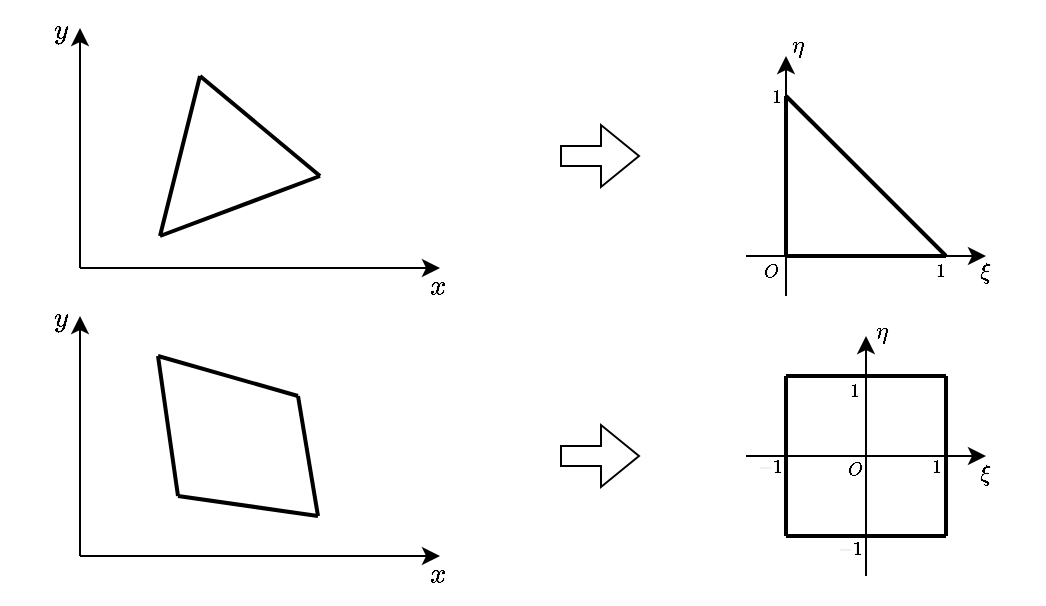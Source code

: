 <mxfile version="26.2.2" pages="11">
  <diagram name="第 1 页" id="oAh8SK3zv3CVRevmEdwV">
    <mxGraphModel dx="943" dy="1747" grid="1" gridSize="10" guides="1" tooltips="1" connect="1" arrows="1" fold="1" page="1" pageScale="1" pageWidth="827" pageHeight="1169" math="1" shadow="0">
      <root>
        <mxCell id="0" />
        <mxCell id="1" parent="0" />
        <mxCell id="f46LhhW0571pj7Eg3UtB-34" value="&lt;font style=&quot;font-size: 8px;&quot;&gt;$$1$$&lt;/font&gt;" style="text;html=1;align=center;verticalAlign=middle;resizable=0;points=[];autosize=1;strokeColor=none;fillColor=none;" parent="1" vertex="1">
          <mxGeometry x="765" y="113" width="50" height="30" as="geometry" />
        </mxCell>
        <mxCell id="f46LhhW0571pj7Eg3UtB-1" value="" style="endArrow=none;html=1;rounded=0;strokeWidth=2;" parent="1" edge="1">
          <mxGeometry width="50" height="50" relative="1" as="geometry">
            <mxPoint x="713" y="120" as="sourcePoint" />
            <mxPoint x="713" y="40" as="targetPoint" />
          </mxGeometry>
        </mxCell>
        <mxCell id="f46LhhW0571pj7Eg3UtB-2" value="" style="endArrow=none;html=1;rounded=0;strokeWidth=2;" parent="1" edge="1">
          <mxGeometry width="50" height="50" relative="1" as="geometry">
            <mxPoint x="713" y="120" as="sourcePoint" />
            <mxPoint x="793" y="120" as="targetPoint" />
          </mxGeometry>
        </mxCell>
        <mxCell id="f46LhhW0571pj7Eg3UtB-3" value="" style="endArrow=none;html=1;rounded=0;strokeWidth=2;" parent="1" edge="1">
          <mxGeometry width="50" height="50" relative="1" as="geometry">
            <mxPoint x="793" y="120" as="sourcePoint" />
            <mxPoint x="713" y="40" as="targetPoint" />
          </mxGeometry>
        </mxCell>
        <mxCell id="f46LhhW0571pj7Eg3UtB-4" value="" style="endArrow=none;html=1;rounded=0;strokeWidth=2;" parent="1" edge="1">
          <mxGeometry width="50" height="50" relative="1" as="geometry">
            <mxPoint x="480" y="80" as="sourcePoint" />
            <mxPoint x="420" y="30" as="targetPoint" />
          </mxGeometry>
        </mxCell>
        <mxCell id="f46LhhW0571pj7Eg3UtB-5" value="" style="endArrow=none;html=1;rounded=0;strokeWidth=2;" parent="1" edge="1">
          <mxGeometry width="50" height="50" relative="1" as="geometry">
            <mxPoint x="400" y="110" as="sourcePoint" />
            <mxPoint x="420" y="30" as="targetPoint" />
          </mxGeometry>
        </mxCell>
        <mxCell id="f46LhhW0571pj7Eg3UtB-6" value="" style="endArrow=none;html=1;rounded=0;strokeWidth=2;" parent="1" edge="1">
          <mxGeometry width="50" height="50" relative="1" as="geometry">
            <mxPoint x="400" y="110" as="sourcePoint" />
            <mxPoint x="480" y="80" as="targetPoint" />
          </mxGeometry>
        </mxCell>
        <mxCell id="f46LhhW0571pj7Eg3UtB-7" value="" style="endArrow=none;html=1;rounded=0;strokeWidth=2;" parent="1" edge="1">
          <mxGeometry width="50" height="50" relative="1" as="geometry">
            <mxPoint x="713" y="260" as="sourcePoint" />
            <mxPoint x="713" y="180" as="targetPoint" />
          </mxGeometry>
        </mxCell>
        <mxCell id="f46LhhW0571pj7Eg3UtB-8" value="" style="endArrow=none;html=1;rounded=0;strokeWidth=2;" parent="1" edge="1">
          <mxGeometry width="50" height="50" relative="1" as="geometry">
            <mxPoint x="793" y="180" as="sourcePoint" />
            <mxPoint x="713" y="180" as="targetPoint" />
          </mxGeometry>
        </mxCell>
        <mxCell id="f46LhhW0571pj7Eg3UtB-9" value="" style="endArrow=none;html=1;rounded=0;strokeWidth=2;" parent="1" edge="1">
          <mxGeometry width="50" height="50" relative="1" as="geometry">
            <mxPoint x="793" y="260" as="sourcePoint" />
            <mxPoint x="713" y="260" as="targetPoint" />
          </mxGeometry>
        </mxCell>
        <mxCell id="f46LhhW0571pj7Eg3UtB-10" value="" style="endArrow=none;html=1;rounded=0;strokeWidth=2;" parent="1" edge="1">
          <mxGeometry width="50" height="50" relative="1" as="geometry">
            <mxPoint x="793" y="260" as="sourcePoint" />
            <mxPoint x="793" y="180" as="targetPoint" />
          </mxGeometry>
        </mxCell>
        <mxCell id="f46LhhW0571pj7Eg3UtB-11" value="" style="endArrow=none;html=1;rounded=0;strokeWidth=2;" parent="1" edge="1">
          <mxGeometry width="50" height="50" relative="1" as="geometry">
            <mxPoint x="409" y="240" as="sourcePoint" />
            <mxPoint x="399" y="170" as="targetPoint" />
          </mxGeometry>
        </mxCell>
        <mxCell id="f46LhhW0571pj7Eg3UtB-12" value="" style="endArrow=none;html=1;rounded=0;strokeWidth=2;" parent="1" edge="1">
          <mxGeometry width="50" height="50" relative="1" as="geometry">
            <mxPoint x="469" y="190" as="sourcePoint" />
            <mxPoint x="399" y="170" as="targetPoint" />
          </mxGeometry>
        </mxCell>
        <mxCell id="f46LhhW0571pj7Eg3UtB-13" value="" style="endArrow=none;html=1;rounded=0;strokeWidth=2;" parent="1" edge="1">
          <mxGeometry width="50" height="50" relative="1" as="geometry">
            <mxPoint x="479" y="250" as="sourcePoint" />
            <mxPoint x="409" y="240" as="targetPoint" />
          </mxGeometry>
        </mxCell>
        <mxCell id="f46LhhW0571pj7Eg3UtB-14" value="" style="endArrow=none;html=1;rounded=0;strokeWidth=2;" parent="1" edge="1">
          <mxGeometry width="50" height="50" relative="1" as="geometry">
            <mxPoint x="479" y="250" as="sourcePoint" />
            <mxPoint x="469" y="190" as="targetPoint" />
          </mxGeometry>
        </mxCell>
        <mxCell id="f46LhhW0571pj7Eg3UtB-15" value="" style="shape=flexArrow;endArrow=classic;html=1;rounded=0;" parent="1" edge="1">
          <mxGeometry width="50" height="50" relative="1" as="geometry">
            <mxPoint x="600" y="70" as="sourcePoint" />
            <mxPoint x="640" y="70" as="targetPoint" />
          </mxGeometry>
        </mxCell>
        <mxCell id="f46LhhW0571pj7Eg3UtB-16" value="" style="shape=flexArrow;endArrow=classic;html=1;rounded=0;" parent="1" edge="1">
          <mxGeometry width="50" height="50" relative="1" as="geometry">
            <mxPoint x="600" y="220" as="sourcePoint" />
            <mxPoint x="640" y="220" as="targetPoint" />
          </mxGeometry>
        </mxCell>
        <mxCell id="f46LhhW0571pj7Eg3UtB-31" value="" style="endArrow=classic;html=1;rounded=0;" parent="1" edge="1">
          <mxGeometry width="50" height="50" relative="1" as="geometry">
            <mxPoint x="693" y="120" as="sourcePoint" />
            <mxPoint x="813" y="120" as="targetPoint" />
          </mxGeometry>
        </mxCell>
        <mxCell id="f46LhhW0571pj7Eg3UtB-32" value="" style="endArrow=classic;html=1;rounded=0;" parent="1" edge="1">
          <mxGeometry width="50" height="50" relative="1" as="geometry">
            <mxPoint x="713" y="140" as="sourcePoint" />
            <mxPoint x="713" y="20" as="targetPoint" />
          </mxGeometry>
        </mxCell>
        <mxCell id="f46LhhW0571pj7Eg3UtB-33" value="&lt;font style=&quot;font-size: 8px;&quot;&gt;$$O$$&lt;/font&gt;" style="text;html=1;align=center;verticalAlign=middle;resizable=0;points=[];autosize=1;strokeColor=none;fillColor=none;" parent="1" vertex="1">
          <mxGeometry x="680" y="113" width="50" height="30" as="geometry" />
        </mxCell>
        <mxCell id="f46LhhW0571pj7Eg3UtB-35" value="&lt;font style=&quot;font-size: 8px;&quot;&gt;$$1$$&lt;/font&gt;" style="text;html=1;align=center;verticalAlign=middle;resizable=0;points=[];autosize=1;strokeColor=none;fillColor=none;" parent="1" vertex="1">
          <mxGeometry x="683" y="26" width="50" height="30" as="geometry" />
        </mxCell>
        <mxCell id="f46LhhW0571pj7Eg3UtB-36" value="" style="endArrow=classic;html=1;rounded=0;" parent="1" edge="1">
          <mxGeometry width="50" height="50" relative="1" as="geometry">
            <mxPoint x="693" y="220" as="sourcePoint" />
            <mxPoint x="813" y="220" as="targetPoint" />
          </mxGeometry>
        </mxCell>
        <mxCell id="f46LhhW0571pj7Eg3UtB-37" value="" style="endArrow=classic;html=1;rounded=0;" parent="1" edge="1">
          <mxGeometry width="50" height="50" relative="1" as="geometry">
            <mxPoint x="753" y="280" as="sourcePoint" />
            <mxPoint x="753" y="160" as="targetPoint" />
          </mxGeometry>
        </mxCell>
        <mxCell id="f46LhhW0571pj7Eg3UtB-38" value="&lt;font style=&quot;font-size: 8px;&quot;&gt;$$O$$&lt;/font&gt;" style="text;html=1;align=center;verticalAlign=middle;resizable=0;points=[];autosize=1;strokeColor=none;fillColor=none;" parent="1" vertex="1">
          <mxGeometry x="722" y="212" width="50" height="30" as="geometry" />
        </mxCell>
        <mxCell id="f46LhhW0571pj7Eg3UtB-39" value="&lt;font style=&quot;font-size: 8px;&quot;&gt;$$1$$&lt;/font&gt;" style="text;html=1;align=center;verticalAlign=middle;resizable=0;points=[];autosize=1;strokeColor=none;fillColor=none;" parent="1" vertex="1">
          <mxGeometry x="763" y="211" width="50" height="30" as="geometry" />
        </mxCell>
        <mxCell id="f46LhhW0571pj7Eg3UtB-40" value="&lt;font style=&quot;font-size: 8px;&quot;&gt;$$-1$$&lt;/font&gt;" style="text;html=1;align=center;verticalAlign=middle;resizable=0;points=[];autosize=1;strokeColor=none;fillColor=none;" parent="1" vertex="1">
          <mxGeometry x="720" y="252" width="50" height="30" as="geometry" />
        </mxCell>
        <mxCell id="f46LhhW0571pj7Eg3UtB-41" value="&lt;font style=&quot;font-size: 8px;&quot;&gt;$$-1$$&lt;/font&gt;" style="text;html=1;align=center;verticalAlign=middle;resizable=0;points=[];autosize=1;strokeColor=none;fillColor=none;" parent="1" vertex="1">
          <mxGeometry x="680" y="211" width="50" height="30" as="geometry" />
        </mxCell>
        <mxCell id="f46LhhW0571pj7Eg3UtB-42" value="&lt;font style=&quot;font-size: 8px;&quot;&gt;$$1$$&lt;/font&gt;" style="text;html=1;align=center;verticalAlign=middle;resizable=0;points=[];autosize=1;strokeColor=none;fillColor=none;" parent="1" vertex="1">
          <mxGeometry x="722" y="173" width="50" height="30" as="geometry" />
        </mxCell>
        <mxCell id="slv0YSNYsGsZu_BOSTyg-3" value="&lt;font style=&quot;font-size: 10px;&quot;&gt;$$\xi$$&lt;/font&gt;" style="text;html=1;align=center;verticalAlign=middle;resizable=0;points=[];autosize=1;strokeColor=none;fillColor=none;" parent="1" vertex="1">
          <mxGeometry x="782" y="214" width="60" height="30" as="geometry" />
        </mxCell>
        <mxCell id="slv0YSNYsGsZu_BOSTyg-4" value="&lt;font style=&quot;font-size: 10px;&quot;&gt;$$\xi$$&lt;/font&gt;" style="text;html=1;align=center;verticalAlign=middle;resizable=0;points=[];autosize=1;strokeColor=none;fillColor=none;" parent="1" vertex="1">
          <mxGeometry x="782" y="113" width="60" height="30" as="geometry" />
        </mxCell>
        <mxCell id="slv0YSNYsGsZu_BOSTyg-5" value="&lt;font style=&quot;font-size: 10px;&quot;&gt;$$\eta$$&lt;/font&gt;" style="text;html=1;align=center;verticalAlign=middle;resizable=0;points=[];autosize=1;strokeColor=none;fillColor=none;" parent="1" vertex="1">
          <mxGeometry x="730" y="143" width="60" height="30" as="geometry" />
        </mxCell>
        <mxCell id="slv0YSNYsGsZu_BOSTyg-6" value="&lt;font style=&quot;font-size: 10px;&quot;&gt;$$\eta$$&lt;/font&gt;" style="text;html=1;align=center;verticalAlign=middle;resizable=0;points=[];autosize=1;strokeColor=none;fillColor=none;" parent="1" vertex="1">
          <mxGeometry x="688" width="60" height="30" as="geometry" />
        </mxCell>
        <mxCell id="jsena1reHzsZEoWSvXEt-1" value="" style="endArrow=classic;html=1;rounded=0;" edge="1" parent="1">
          <mxGeometry width="50" height="50" relative="1" as="geometry">
            <mxPoint x="360" y="270" as="sourcePoint" />
            <mxPoint x="540" y="270" as="targetPoint" />
          </mxGeometry>
        </mxCell>
        <mxCell id="jsena1reHzsZEoWSvXEt-2" value="" style="endArrow=classic;html=1;rounded=0;" edge="1" parent="1">
          <mxGeometry width="50" height="50" relative="1" as="geometry">
            <mxPoint x="360" y="270" as="sourcePoint" />
            <mxPoint x="360" y="150" as="targetPoint" />
          </mxGeometry>
        </mxCell>
        <mxCell id="jsena1reHzsZEoWSvXEt-3" value="$$x$$" style="text;html=1;align=center;verticalAlign=middle;resizable=0;points=[];autosize=1;strokeColor=none;fillColor=none;" vertex="1" parent="1">
          <mxGeometry x="509" y="264" width="60" height="30" as="geometry" />
        </mxCell>
        <mxCell id="jsena1reHzsZEoWSvXEt-4" value="$$y$$" style="text;html=1;align=center;verticalAlign=middle;resizable=0;points=[];autosize=1;strokeColor=none;fillColor=none;" vertex="1" parent="1">
          <mxGeometry x="320" y="136" width="60" height="30" as="geometry" />
        </mxCell>
        <mxCell id="jsena1reHzsZEoWSvXEt-5" value="" style="endArrow=classic;html=1;rounded=0;" edge="1" parent="1">
          <mxGeometry width="50" height="50" relative="1" as="geometry">
            <mxPoint x="360" y="126" as="sourcePoint" />
            <mxPoint x="540" y="126" as="targetPoint" />
          </mxGeometry>
        </mxCell>
        <mxCell id="jsena1reHzsZEoWSvXEt-6" value="" style="endArrow=classic;html=1;rounded=0;" edge="1" parent="1">
          <mxGeometry width="50" height="50" relative="1" as="geometry">
            <mxPoint x="360" y="126" as="sourcePoint" />
            <mxPoint x="360" y="6" as="targetPoint" />
          </mxGeometry>
        </mxCell>
        <mxCell id="jsena1reHzsZEoWSvXEt-7" value="$$x$$" style="text;html=1;align=center;verticalAlign=middle;resizable=0;points=[];autosize=1;strokeColor=none;fillColor=none;" vertex="1" parent="1">
          <mxGeometry x="509" y="120" width="60" height="30" as="geometry" />
        </mxCell>
        <mxCell id="jsena1reHzsZEoWSvXEt-8" value="$$y$$" style="text;html=1;align=center;verticalAlign=middle;resizable=0;points=[];autosize=1;strokeColor=none;fillColor=none;" vertex="1" parent="1">
          <mxGeometry x="320" y="-8" width="60" height="30" as="geometry" />
        </mxCell>
      </root>
    </mxGraphModel>
  </diagram>
  <diagram id="dzeECAowBCeOZWF5Bk35" name="第 2 页">
    <mxGraphModel dx="782" dy="1648" grid="1" gridSize="10" guides="1" tooltips="1" connect="1" arrows="1" fold="1" page="1" pageScale="1" pageWidth="827" pageHeight="1169" math="1" shadow="0">
      <root>
        <mxCell id="0" />
        <mxCell id="1" parent="0" />
        <mxCell id="9GjbV4WGcDYSdjLkIqVO-1" value="&lt;font&gt;$$1$$&lt;/font&gt;" style="text;html=1;align=center;verticalAlign=middle;resizable=0;points=[];autosize=1;strokeColor=none;fillColor=none;" vertex="1" parent="1">
          <mxGeometry x="330" y="237" width="60" height="30" as="geometry" />
        </mxCell>
        <mxCell id="9GjbV4WGcDYSdjLkIqVO-12" value="&lt;font&gt;$$\xi$$&lt;/font&gt;" style="text;html=1;align=center;verticalAlign=middle;resizable=0;points=[];autosize=1;strokeColor=none;fillColor=none;" vertex="1" parent="1">
          <mxGeometry x="405" y="237" width="60" height="30" as="geometry" />
        </mxCell>
        <mxCell id="9GjbV4WGcDYSdjLkIqVO-2" value="$$N_{2}$$" style="text;html=1;align=center;verticalAlign=middle;resizable=0;points=[];autosize=1;strokeColor=none;fillColor=none;" vertex="1" parent="1">
          <mxGeometry x="328" y="214" width="80" height="30" as="geometry" />
        </mxCell>
        <mxCell id="9GjbV4WGcDYSdjLkIqVO-7" value="$$N_{3}$$" style="text;html=1;align=center;verticalAlign=middle;resizable=0;points=[];autosize=1;strokeColor=none;fillColor=none;" vertex="1" parent="1">
          <mxGeometry x="134" y="20" width="80" height="30" as="geometry" />
        </mxCell>
        <mxCell id="9GjbV4WGcDYSdjLkIqVO-11" value="&lt;font&gt;$$1$$&lt;/font&gt;" style="text;html=1;align=center;verticalAlign=middle;resizable=0;points=[];autosize=1;strokeColor=none;fillColor=none;" vertex="1" parent="1">
          <mxGeometry x="118" y="25" width="60" height="30" as="geometry" />
        </mxCell>
        <mxCell id="9GjbV4WGcDYSdjLkIqVO-3" value="$$N_{1}$$" style="text;html=1;align=center;verticalAlign=middle;resizable=0;points=[];autosize=1;strokeColor=none;fillColor=none;" vertex="1" parent="1">
          <mxGeometry x="108" y="214" width="80" height="30" as="geometry" />
        </mxCell>
        <mxCell id="9GjbV4WGcDYSdjLkIqVO-10" value="&lt;font&gt;$$O$$&lt;/font&gt;" style="text;html=1;align=center;verticalAlign=middle;resizable=0;points=[];autosize=1;strokeColor=none;fillColor=none;" vertex="1" parent="1">
          <mxGeometry x="118" y="237" width="60" height="30" as="geometry" />
        </mxCell>
        <mxCell id="9GjbV4WGcDYSdjLkIqVO-4" value="" style="endArrow=none;html=1;rounded=0;strokeWidth=2;" edge="1" parent="1">
          <mxGeometry width="50" height="50" relative="1" as="geometry">
            <mxPoint x="160" y="240" as="sourcePoint" />
            <mxPoint x="160" y="40" as="targetPoint" />
          </mxGeometry>
        </mxCell>
        <mxCell id="9GjbV4WGcDYSdjLkIqVO-5" value="" style="endArrow=none;html=1;rounded=0;strokeWidth=2;" edge="1" parent="1">
          <mxGeometry width="50" height="50" relative="1" as="geometry">
            <mxPoint x="160" y="240" as="sourcePoint" />
            <mxPoint x="360" y="240" as="targetPoint" />
          </mxGeometry>
        </mxCell>
        <mxCell id="9GjbV4WGcDYSdjLkIqVO-6" value="" style="endArrow=none;html=1;rounded=0;strokeWidth=2;" edge="1" parent="1">
          <mxGeometry width="50" height="50" relative="1" as="geometry">
            <mxPoint x="360" y="240" as="sourcePoint" />
            <mxPoint x="160" y="40" as="targetPoint" />
          </mxGeometry>
        </mxCell>
        <mxCell id="9GjbV4WGcDYSdjLkIqVO-8" value="" style="endArrow=classic;html=1;rounded=0;" edge="1" parent="1">
          <mxGeometry width="50" height="50" relative="1" as="geometry">
            <mxPoint x="120" y="240" as="sourcePoint" />
            <mxPoint x="440" y="240" as="targetPoint" />
          </mxGeometry>
        </mxCell>
        <mxCell id="9GjbV4WGcDYSdjLkIqVO-9" value="" style="endArrow=classic;html=1;rounded=0;" edge="1" parent="1">
          <mxGeometry width="50" height="50" relative="1" as="geometry">
            <mxPoint x="160" y="280" as="sourcePoint" />
            <mxPoint x="160" y="-40" as="targetPoint" />
          </mxGeometry>
        </mxCell>
        <mxCell id="9GjbV4WGcDYSdjLkIqVO-13" value="&lt;font&gt;$$\eta$$&lt;/font&gt;" style="text;html=1;align=center;verticalAlign=middle;resizable=0;points=[];autosize=1;strokeColor=none;fillColor=none;" vertex="1" parent="1">
          <mxGeometry x="113" y="-50" width="70" height="30" as="geometry" />
        </mxCell>
        <mxCell id="0u_edHY2UAYXanNn2lc8-1" value="" style="shape=waypoint;sketch=0;fillStyle=solid;size=6;pointerEvents=1;points=[];fillColor=none;resizable=0;rotatable=0;perimeter=centerPerimeter;snapToPoint=1;" vertex="1" parent="1">
          <mxGeometry x="150" y="30" width="20" height="20" as="geometry" />
        </mxCell>
        <mxCell id="0u_edHY2UAYXanNn2lc8-4" value="" style="shape=waypoint;sketch=0;fillStyle=solid;size=6;pointerEvents=1;points=[];fillColor=none;resizable=0;rotatable=0;perimeter=centerPerimeter;snapToPoint=1;" vertex="1" parent="1">
          <mxGeometry x="150" y="230" width="20" height="20" as="geometry" />
        </mxCell>
        <mxCell id="0u_edHY2UAYXanNn2lc8-6" value="" style="shape=waypoint;sketch=0;fillStyle=solid;size=6;pointerEvents=1;points=[];fillColor=none;resizable=0;rotatable=0;perimeter=centerPerimeter;snapToPoint=1;" vertex="1" parent="1">
          <mxGeometry x="350" y="230" width="20" height="20" as="geometry" />
        </mxCell>
        <mxCell id="I65E11rvLY5WotyUuRkl-1" value="&lt;font style=&quot;font-size: 16px;&quot;&gt;$$N_{1}=1-\xi-\eta$$&lt;/font&gt;" style="text;html=1;align=left;verticalAlign=middle;resizable=0;points=[];autosize=1;strokeColor=none;fillColor=none;" vertex="1" parent="1">
          <mxGeometry x="440" y="90" width="170" height="30" as="geometry" />
        </mxCell>
        <mxCell id="I65E11rvLY5WotyUuRkl-2" value="&lt;font style=&quot;font-size: 16px;&quot;&gt;$$N_{2}=\xi$$&lt;/font&gt;" style="text;html=1;align=left;verticalAlign=middle;resizable=0;points=[];autosize=1;strokeColor=none;fillColor=none;" vertex="1" parent="1">
          <mxGeometry x="440" y="120" width="120" height="30" as="geometry" />
        </mxCell>
        <mxCell id="I65E11rvLY5WotyUuRkl-3" value="&lt;font style=&quot;font-size: 16px;&quot;&gt;$$N_{3}=\eta$$&lt;/font&gt;" style="text;html=1;align=left;verticalAlign=middle;resizable=0;points=[];autosize=1;strokeColor=none;fillColor=none;" vertex="1" parent="1">
          <mxGeometry x="440" y="150" width="140" height="30" as="geometry" />
        </mxCell>
      </root>
    </mxGraphModel>
  </diagram>
  <diagram id="9KU8sb28-A7Sx6FXKlny" name="第 3 页">
    <mxGraphModel dx="943" dy="1747" grid="1" gridSize="10" guides="1" tooltips="1" connect="1" arrows="1" fold="1" page="1" pageScale="1" pageWidth="827" pageHeight="1169" math="1" shadow="0">
      <root>
        <mxCell id="0" />
        <mxCell id="1" parent="0" />
        <mxCell id="ldod6knxvt-S8UyPqXdz-1" value="&lt;font&gt;$$1$$&lt;/font&gt;" style="text;html=1;align=center;verticalAlign=middle;resizable=0;points=[];autosize=1;strokeColor=none;fillColor=none;" vertex="1" parent="1">
          <mxGeometry x="728" y="237" width="60" height="30" as="geometry" />
        </mxCell>
        <mxCell id="ldod6knxvt-S8UyPqXdz-2" value="&lt;font&gt;$$\xi$$&lt;/font&gt;" style="text;html=1;align=center;verticalAlign=middle;resizable=0;points=[];autosize=1;strokeColor=none;fillColor=none;" vertex="1" parent="1">
          <mxGeometry x="805" y="237" width="60" height="30" as="geometry" />
        </mxCell>
        <mxCell id="ldod6knxvt-S8UyPqXdz-3" value="$$N_{2}$$" style="text;html=1;align=center;verticalAlign=middle;resizable=0;points=[];autosize=1;strokeColor=none;fillColor=none;" vertex="1" parent="1">
          <mxGeometry x="728" y="214" width="80" height="30" as="geometry" />
        </mxCell>
        <mxCell id="ldod6knxvt-S8UyPqXdz-4" value="$$N_{3}$$" style="text;html=1;align=center;verticalAlign=middle;resizable=0;points=[];autosize=1;strokeColor=none;fillColor=none;" vertex="1" parent="1">
          <mxGeometry x="534" y="19" width="80" height="30" as="geometry" />
        </mxCell>
        <mxCell id="ldod6knxvt-S8UyPqXdz-5" value="&lt;font&gt;$$1$$&lt;/font&gt;" style="text;html=1;align=center;verticalAlign=middle;resizable=0;points=[];autosize=1;strokeColor=none;fillColor=none;" vertex="1" parent="1">
          <mxGeometry x="519" y="25" width="60" height="30" as="geometry" />
        </mxCell>
        <mxCell id="ldod6knxvt-S8UyPqXdz-6" value="$$N_{1}$$" style="text;html=1;align=center;verticalAlign=middle;resizable=0;points=[];autosize=1;strokeColor=none;fillColor=none;" vertex="1" parent="1">
          <mxGeometry x="508" y="214" width="80" height="30" as="geometry" />
        </mxCell>
        <mxCell id="ldod6knxvt-S8UyPqXdz-7" value="&lt;font&gt;$$O$$&lt;/font&gt;" style="text;html=1;align=center;verticalAlign=middle;resizable=0;points=[];autosize=1;strokeColor=none;fillColor=none;" vertex="1" parent="1">
          <mxGeometry x="519" y="237" width="60" height="30" as="geometry" />
        </mxCell>
        <mxCell id="ldod6knxvt-S8UyPqXdz-8" value="" style="endArrow=none;html=1;rounded=0;strokeWidth=2;" edge="1" parent="1">
          <mxGeometry width="50" height="50" relative="1" as="geometry">
            <mxPoint x="560" y="240" as="sourcePoint" />
            <mxPoint x="560" y="40" as="targetPoint" />
          </mxGeometry>
        </mxCell>
        <mxCell id="ldod6knxvt-S8UyPqXdz-9" value="" style="endArrow=none;html=1;rounded=0;strokeWidth=2;" edge="1" parent="1">
          <mxGeometry width="50" height="50" relative="1" as="geometry">
            <mxPoint x="560" y="240" as="sourcePoint" />
            <mxPoint x="760" y="240" as="targetPoint" />
          </mxGeometry>
        </mxCell>
        <mxCell id="ldod6knxvt-S8UyPqXdz-10" value="" style="endArrow=none;html=1;rounded=0;strokeWidth=2;" edge="1" parent="1">
          <mxGeometry width="50" height="50" relative="1" as="geometry">
            <mxPoint x="760" y="240" as="sourcePoint" />
            <mxPoint x="560" y="40" as="targetPoint" />
          </mxGeometry>
        </mxCell>
        <mxCell id="ldod6knxvt-S8UyPqXdz-11" value="" style="endArrow=classic;html=1;rounded=0;" edge="1" parent="1">
          <mxGeometry width="50" height="50" relative="1" as="geometry">
            <mxPoint x="520" y="240" as="sourcePoint" />
            <mxPoint x="840" y="240" as="targetPoint" />
          </mxGeometry>
        </mxCell>
        <mxCell id="ldod6knxvt-S8UyPqXdz-12" value="" style="endArrow=classic;html=1;rounded=0;" edge="1" parent="1">
          <mxGeometry width="50" height="50" relative="1" as="geometry">
            <mxPoint x="560" y="280" as="sourcePoint" />
            <mxPoint x="560" y="-40" as="targetPoint" />
          </mxGeometry>
        </mxCell>
        <mxCell id="ldod6knxvt-S8UyPqXdz-13" value="&lt;font&gt;$$\eta$$&lt;/font&gt;" style="text;html=1;align=center;verticalAlign=middle;resizable=0;points=[];autosize=1;strokeColor=none;fillColor=none;" vertex="1" parent="1">
          <mxGeometry x="513" y="-50" width="70" height="30" as="geometry" />
        </mxCell>
        <mxCell id="ldod6knxvt-S8UyPqXdz-14" value="" style="shape=waypoint;sketch=0;fillStyle=solid;size=6;pointerEvents=1;points=[];fillColor=none;resizable=0;rotatable=0;perimeter=centerPerimeter;snapToPoint=1;" vertex="1" parent="1">
          <mxGeometry x="550" y="30" width="20" height="20" as="geometry" />
        </mxCell>
        <mxCell id="ldod6knxvt-S8UyPqXdz-15" value="" style="shape=waypoint;sketch=0;fillStyle=solid;size=6;pointerEvents=1;points=[];fillColor=none;resizable=0;rotatable=0;perimeter=centerPerimeter;snapToPoint=1;" vertex="1" parent="1">
          <mxGeometry x="550" y="230" width="20" height="20" as="geometry" />
        </mxCell>
        <mxCell id="ldod6knxvt-S8UyPqXdz-16" value="" style="shape=waypoint;sketch=0;fillStyle=solid;size=6;pointerEvents=1;points=[];fillColor=none;resizable=0;rotatable=0;perimeter=centerPerimeter;snapToPoint=1;" vertex="1" parent="1">
          <mxGeometry x="750" y="230" width="20" height="20" as="geometry" />
        </mxCell>
        <mxCell id="ldod6knxvt-S8UyPqXdz-17" value="" style="shape=waypoint;sketch=0;fillStyle=solid;size=6;pointerEvents=1;points=[];fillColor=none;resizable=0;rotatable=0;perimeter=centerPerimeter;snapToPoint=1;" vertex="1" parent="1">
          <mxGeometry x="650" y="230" width="20" height="20" as="geometry" />
        </mxCell>
        <mxCell id="ldod6knxvt-S8UyPqXdz-18" value="" style="shape=waypoint;sketch=0;fillStyle=solid;size=6;pointerEvents=1;points=[];fillColor=none;resizable=0;rotatable=0;perimeter=centerPerimeter;snapToPoint=1;" vertex="1" parent="1">
          <mxGeometry x="550" y="130" width="20" height="20" as="geometry" />
        </mxCell>
        <mxCell id="ldod6knxvt-S8UyPqXdz-19" value="" style="shape=waypoint;sketch=0;fillStyle=solid;size=6;pointerEvents=1;points=[];fillColor=none;resizable=0;rotatable=0;perimeter=centerPerimeter;snapToPoint=1;" vertex="1" parent="1">
          <mxGeometry x="650" y="130" width="20" height="20" as="geometry" />
        </mxCell>
        <mxCell id="ldod6knxvt-S8UyPqXdz-20" value="$$N_{5}$$" style="text;html=1;align=center;verticalAlign=middle;resizable=0;points=[];autosize=1;strokeColor=none;fillColor=none;" vertex="1" parent="1">
          <mxGeometry x="635" y="125" width="80" height="30" as="geometry" />
        </mxCell>
        <mxCell id="ldod6knxvt-S8UyPqXdz-21" value="$$N_{6}$$" style="text;html=1;align=center;verticalAlign=middle;resizable=0;points=[];autosize=1;strokeColor=none;fillColor=none;" vertex="1" parent="1">
          <mxGeometry x="508" y="125" width="80" height="30" as="geometry" />
        </mxCell>
        <mxCell id="ldod6knxvt-S8UyPqXdz-22" value="$$N_{4}$$" style="text;html=1;align=center;verticalAlign=middle;resizable=0;points=[];autosize=1;strokeColor=none;fillColor=none;" vertex="1" parent="1">
          <mxGeometry x="620" y="237" width="80" height="30" as="geometry" />
        </mxCell>
        <mxCell id="Re7V09sa3SsQgjzcxP_y-1" value="&lt;font style=&quot;font-size: 16px;&quot;&gt;$$N_{1}=(1-\xi-\eta)(1-2\xi-2\eta)$$&lt;/font&gt;" style="text;html=1;align=left;verticalAlign=middle;resizable=0;points=[];autosize=1;strokeColor=none;fillColor=none;" vertex="1" parent="1">
          <mxGeometry x="880" y="49" width="270" height="30" as="geometry" />
        </mxCell>
        <mxCell id="Re7V09sa3SsQgjzcxP_y-2" value="&lt;font style=&quot;font-size: 16px;&quot;&gt;$$N_{2}=\xi(2\xi-1)$$&lt;/font&gt;" style="text;html=1;align=left;verticalAlign=middle;resizable=0;points=[];autosize=1;strokeColor=none;fillColor=none;" vertex="1" parent="1">
          <mxGeometry x="880" y="79" width="170" height="30" as="geometry" />
        </mxCell>
        <mxCell id="Re7V09sa3SsQgjzcxP_y-3" value="&lt;font style=&quot;font-size: 16px;&quot;&gt;$$N_{3}=\eta(2\eta-1)$$&lt;/font&gt;" style="text;html=1;align=left;verticalAlign=middle;resizable=0;points=[];autosize=1;strokeColor=none;fillColor=none;" vertex="1" parent="1">
          <mxGeometry x="880" y="109" width="200" height="30" as="geometry" />
        </mxCell>
        <mxCell id="2nDnPOnNq4007fujVJRt-2" value="&lt;font style=&quot;font-size: 16px;&quot;&gt;$$N_{4}=4\xi(1-\xi-\eta)$$&lt;/font&gt;" style="text;html=1;align=left;verticalAlign=middle;resizable=0;points=[];autosize=1;strokeColor=none;fillColor=none;" vertex="1" parent="1">
          <mxGeometry x="880" y="139" width="210" height="30" as="geometry" />
        </mxCell>
        <mxCell id="2nDnPOnNq4007fujVJRt-3" value="&lt;font style=&quot;font-size: 16px;&quot;&gt;$$N_{5}=4\xi\eta$$&lt;/font&gt;" style="text;html=1;align=left;verticalAlign=middle;resizable=0;points=[];autosize=1;strokeColor=none;fillColor=none;" vertex="1" parent="1">
          <mxGeometry x="880" y="169" width="160" height="30" as="geometry" />
        </mxCell>
        <mxCell id="2nDnPOnNq4007fujVJRt-4" value="&lt;font style=&quot;font-size: 16px;&quot;&gt;$$N_{6}=4\eta(1-\xi-\eta)$$&lt;/font&gt;" style="text;html=1;align=left;verticalAlign=middle;resizable=0;points=[];autosize=1;strokeColor=none;fillColor=none;" vertex="1" parent="1">
          <mxGeometry x="880" y="199" width="220" height="30" as="geometry" />
        </mxCell>
      </root>
    </mxGraphModel>
  </diagram>
  <diagram id="2GuDi_uxead73jI8hRZv" name="第 4 页">
    <mxGraphModel dx="782" dy="1648" grid="1" gridSize="10" guides="1" tooltips="1" connect="1" arrows="1" fold="1" page="1" pageScale="1" pageWidth="827" pageHeight="1169" math="1" shadow="0">
      <root>
        <mxCell id="0" />
        <mxCell id="1" parent="0" />
        <mxCell id="VHdwv5R--OIW6DmzRdNA-1" value="&lt;font&gt;$$1$$&lt;/font&gt;" style="text;html=1;align=center;verticalAlign=middle;resizable=0;points=[];autosize=1;strokeColor=none;fillColor=none;" vertex="1" parent="1">
          <mxGeometry x="321" y="134" width="60" height="30" as="geometry" />
        </mxCell>
        <mxCell id="VHdwv5R--OIW6DmzRdNA-2" value="&lt;font&gt;$$\xi$$&lt;/font&gt;" style="text;html=1;align=center;verticalAlign=middle;resizable=0;points=[];autosize=1;strokeColor=none;fillColor=none;" vertex="1" parent="1">
          <mxGeometry x="384" y="140" width="60" height="30" as="geometry" />
        </mxCell>
        <mxCell id="VHdwv5R--OIW6DmzRdNA-3" value="$$N_{2}$$" style="text;html=1;align=center;verticalAlign=middle;resizable=0;points=[];autosize=1;strokeColor=none;fillColor=none;" vertex="1" parent="1">
          <mxGeometry x="334" y="236" width="80" height="30" as="geometry" />
        </mxCell>
        <mxCell id="VHdwv5R--OIW6DmzRdNA-4" value="$$N_{3}$$" style="text;html=1;align=center;verticalAlign=middle;resizable=0;points=[];autosize=1;strokeColor=none;fillColor=none;" vertex="1" parent="1">
          <mxGeometry x="334" y="19" width="80" height="30" as="geometry" />
        </mxCell>
        <mxCell id="VHdwv5R--OIW6DmzRdNA-5" value="&lt;font&gt;$$1$$&lt;/font&gt;" style="text;html=1;align=center;verticalAlign=middle;resizable=0;points=[];autosize=1;strokeColor=none;fillColor=none;" vertex="1" parent="1">
          <mxGeometry x="220" y="36" width="60" height="30" as="geometry" />
        </mxCell>
        <mxCell id="VHdwv5R--OIW6DmzRdNA-6" value="$$N_{1}$$" style="text;html=1;align=center;verticalAlign=middle;resizable=0;points=[];autosize=1;strokeColor=none;fillColor=none;" vertex="1" parent="1">
          <mxGeometry x="105" y="236" width="80" height="30" as="geometry" />
        </mxCell>
        <mxCell id="VHdwv5R--OIW6DmzRdNA-7" value="&lt;font&gt;$$O$$&lt;/font&gt;" style="text;html=1;align=center;verticalAlign=middle;resizable=0;points=[];autosize=1;strokeColor=none;fillColor=none;" vertex="1" parent="1">
          <mxGeometry x="220" y="134" width="60" height="30" as="geometry" />
        </mxCell>
        <mxCell id="VHdwv5R--OIW6DmzRdNA-8" value="" style="endArrow=none;html=1;rounded=0;strokeWidth=2;" edge="1" parent="1">
          <mxGeometry width="50" height="50" relative="1" as="geometry">
            <mxPoint x="160" y="240" as="sourcePoint" />
            <mxPoint x="160" y="40" as="targetPoint" />
          </mxGeometry>
        </mxCell>
        <mxCell id="VHdwv5R--OIW6DmzRdNA-9" value="" style="endArrow=none;html=1;rounded=0;strokeWidth=2;" edge="1" parent="1">
          <mxGeometry width="50" height="50" relative="1" as="geometry">
            <mxPoint x="160" y="240" as="sourcePoint" />
            <mxPoint x="360" y="240" as="targetPoint" />
          </mxGeometry>
        </mxCell>
        <mxCell id="VHdwv5R--OIW6DmzRdNA-10" value="" style="endArrow=none;html=1;rounded=0;strokeWidth=2;" edge="1" parent="1">
          <mxGeometry width="50" height="50" relative="1" as="geometry">
            <mxPoint x="360" y="40" as="sourcePoint" />
            <mxPoint x="160" y="40" as="targetPoint" />
          </mxGeometry>
        </mxCell>
        <mxCell id="VHdwv5R--OIW6DmzRdNA-11" value="" style="endArrow=classic;html=1;rounded=0;" edge="1" parent="1">
          <mxGeometry width="50" height="50" relative="1" as="geometry">
            <mxPoint x="100" y="140" as="sourcePoint" />
            <mxPoint x="420" y="140" as="targetPoint" />
          </mxGeometry>
        </mxCell>
        <mxCell id="VHdwv5R--OIW6DmzRdNA-12" value="" style="endArrow=classic;html=1;rounded=0;" edge="1" parent="1">
          <mxGeometry width="50" height="50" relative="1" as="geometry">
            <mxPoint x="260" y="300" as="sourcePoint" />
            <mxPoint x="260" y="-20" as="targetPoint" />
          </mxGeometry>
        </mxCell>
        <mxCell id="VHdwv5R--OIW6DmzRdNA-13" value="&lt;font&gt;$$\eta$$&lt;/font&gt;" style="text;html=1;align=center;verticalAlign=middle;resizable=0;points=[];autosize=1;strokeColor=none;fillColor=none;" vertex="1" parent="1">
          <mxGeometry x="237" y="-32" width="70" height="30" as="geometry" />
        </mxCell>
        <mxCell id="VHdwv5R--OIW6DmzRdNA-14" value="" style="shape=waypoint;sketch=0;fillStyle=solid;size=6;pointerEvents=1;points=[];fillColor=none;resizable=0;rotatable=0;perimeter=centerPerimeter;snapToPoint=1;" vertex="1" parent="1">
          <mxGeometry x="150" y="30" width="20" height="20" as="geometry" />
        </mxCell>
        <mxCell id="VHdwv5R--OIW6DmzRdNA-15" value="" style="shape=waypoint;sketch=0;fillStyle=solid;size=6;pointerEvents=1;points=[];fillColor=none;resizable=0;rotatable=0;perimeter=centerPerimeter;snapToPoint=1;" vertex="1" parent="1">
          <mxGeometry x="150" y="230" width="20" height="20" as="geometry" />
        </mxCell>
        <mxCell id="VHdwv5R--OIW6DmzRdNA-16" value="" style="shape=waypoint;sketch=0;fillStyle=solid;size=6;pointerEvents=1;points=[];fillColor=none;resizable=0;rotatable=0;perimeter=centerPerimeter;snapToPoint=1;" vertex="1" parent="1">
          <mxGeometry x="350" y="230" width="20" height="20" as="geometry" />
        </mxCell>
        <mxCell id="VHdwv5R--OIW6DmzRdNA-17" value="&lt;font style=&quot;font-size: 16px;&quot;&gt;$$N_{1}=\frac{1}{4}(1-\xi)(1-\eta)$$&lt;/font&gt;" style="text;html=1;align=left;verticalAlign=middle;resizable=0;points=[];autosize=1;strokeColor=none;fillColor=none;" vertex="1" parent="1">
          <mxGeometry x="440" y="49" width="270" height="30" as="geometry" />
        </mxCell>
        <mxCell id="VHdwv5R--OIW6DmzRdNA-18" value="&lt;span style=&quot;font-size: 16px;&quot;&gt;$$N_{2}=\frac{1}{4}(1+\xi)(1-\eta)$$&lt;/span&gt;" style="text;html=1;align=left;verticalAlign=middle;resizable=0;points=[];autosize=1;strokeColor=none;fillColor=none;" vertex="1" parent="1">
          <mxGeometry x="440" y="99" width="280" height="30" as="geometry" />
        </mxCell>
        <mxCell id="VHdwv5R--OIW6DmzRdNA-19" value="&lt;span style=&quot;font-size: 16px;&quot;&gt;$$N_{3}=\frac{1}{4}(1+\xi)(1+\eta)$$&lt;/span&gt;" style="text;html=1;align=left;verticalAlign=middle;resizable=0;points=[];autosize=1;strokeColor=none;fillColor=none;" vertex="1" parent="1">
          <mxGeometry x="440" y="149" width="280" height="30" as="geometry" />
        </mxCell>
        <mxCell id="VHdwv5R--OIW6DmzRdNA-21" value="" style="endArrow=none;html=1;rounded=0;strokeWidth=2;" edge="1" parent="1" target="VHdwv5R--OIW6DmzRdNA-16">
          <mxGeometry width="50" height="50" relative="1" as="geometry">
            <mxPoint x="360" y="40" as="sourcePoint" />
            <mxPoint x="360" y="170" as="targetPoint" />
          </mxGeometry>
        </mxCell>
        <mxCell id="VHdwv5R--OIW6DmzRdNA-22" value="&lt;font&gt;$$-1$$&lt;/font&gt;" style="text;html=1;align=center;verticalAlign=middle;resizable=0;points=[];autosize=1;strokeColor=none;fillColor=none;" vertex="1" parent="1">
          <mxGeometry x="118" y="134" width="60" height="30" as="geometry" />
        </mxCell>
        <mxCell id="VHdwv5R--OIW6DmzRdNA-23" value="&lt;font&gt;$$-1$$&lt;/font&gt;" style="text;html=1;align=center;verticalAlign=middle;resizable=0;points=[];autosize=1;strokeColor=none;fillColor=none;" vertex="1" parent="1">
          <mxGeometry x="219" y="236" width="60" height="30" as="geometry" />
        </mxCell>
        <mxCell id="EFyKcYFTzOtiVhJQ4Q9--1" value="$$N_{4}$$" style="text;html=1;align=center;verticalAlign=middle;resizable=0;points=[];autosize=1;strokeColor=none;fillColor=none;" vertex="1" parent="1">
          <mxGeometry x="105" y="19" width="80" height="30" as="geometry" />
        </mxCell>
        <mxCell id="EFyKcYFTzOtiVhJQ4Q9--2" value="&lt;span style=&quot;font-size: 16px;&quot;&gt;$$N_{4}=\frac{1}{4}(1-\xi)(1+\eta)$$&lt;/span&gt;" style="text;html=1;align=left;verticalAlign=middle;resizable=0;points=[];autosize=1;strokeColor=none;fillColor=none;" vertex="1" parent="1">
          <mxGeometry x="440" y="199" width="280" height="30" as="geometry" />
        </mxCell>
        <mxCell id="EFyKcYFTzOtiVhJQ4Q9--3" value="" style="shape=waypoint;sketch=0;fillStyle=solid;size=6;pointerEvents=1;points=[];fillColor=none;resizable=0;rotatable=0;perimeter=centerPerimeter;snapToPoint=1;" vertex="1" parent="1">
          <mxGeometry x="350" y="30" width="20" height="20" as="geometry" />
        </mxCell>
      </root>
    </mxGraphModel>
  </diagram>
  <diagram id="duC50h5yLFpxxCCFjA9R" name="第 5 页">
    <mxGraphModel dx="943" dy="1747" grid="1" gridSize="10" guides="1" tooltips="1" connect="1" arrows="1" fold="1" page="1" pageScale="1" pageWidth="827" pageHeight="1169" math="1" shadow="0">
      <root>
        <mxCell id="0" />
        <mxCell id="1" parent="0" />
        <mxCell id="R2b3X3vIAvnBiaeD451z-1" value="&lt;font&gt;$$1$$&lt;/font&gt;" style="text;html=1;align=center;verticalAlign=middle;resizable=0;points=[];autosize=1;strokeColor=none;fillColor=none;" vertex="1" parent="1">
          <mxGeometry x="321" y="134" width="60" height="30" as="geometry" />
        </mxCell>
        <mxCell id="R2b3X3vIAvnBiaeD451z-2" value="&lt;font&gt;$$\xi$$&lt;/font&gt;" style="text;html=1;align=center;verticalAlign=middle;resizable=0;points=[];autosize=1;strokeColor=none;fillColor=none;" vertex="1" parent="1">
          <mxGeometry x="384" y="140" width="60" height="30" as="geometry" />
        </mxCell>
        <mxCell id="R2b3X3vIAvnBiaeD451z-3" value="$$N_{2}$$" style="text;html=1;align=center;verticalAlign=middle;resizable=0;points=[];autosize=1;strokeColor=none;fillColor=none;" vertex="1" parent="1">
          <mxGeometry x="334" y="236" width="80" height="30" as="geometry" />
        </mxCell>
        <mxCell id="R2b3X3vIAvnBiaeD451z-4" value="$$N_{3}$$" style="text;html=1;align=center;verticalAlign=middle;resizable=0;points=[];autosize=1;strokeColor=none;fillColor=none;" vertex="1" parent="1">
          <mxGeometry x="334" y="17" width="80" height="30" as="geometry" />
        </mxCell>
        <mxCell id="R2b3X3vIAvnBiaeD451z-5" value="&lt;font&gt;$$1$$&lt;/font&gt;" style="text;html=1;align=center;verticalAlign=middle;resizable=0;points=[];autosize=1;strokeColor=none;fillColor=none;" vertex="1" parent="1">
          <mxGeometry x="220" y="36" width="60" height="30" as="geometry" />
        </mxCell>
        <mxCell id="R2b3X3vIAvnBiaeD451z-6" value="$$N_{1}$$" style="text;html=1;align=center;verticalAlign=middle;resizable=0;points=[];autosize=1;strokeColor=none;fillColor=none;" vertex="1" parent="1">
          <mxGeometry x="105" y="236" width="80" height="30" as="geometry" />
        </mxCell>
        <mxCell id="R2b3X3vIAvnBiaeD451z-7" value="&lt;font&gt;$$O$$&lt;/font&gt;" style="text;html=1;align=center;verticalAlign=middle;resizable=0;points=[];autosize=1;strokeColor=none;fillColor=none;" vertex="1" parent="1">
          <mxGeometry x="220" y="134" width="60" height="30" as="geometry" />
        </mxCell>
        <mxCell id="R2b3X3vIAvnBiaeD451z-8" value="" style="endArrow=none;html=1;rounded=0;strokeWidth=2;" edge="1" parent="1">
          <mxGeometry width="50" height="50" relative="1" as="geometry">
            <mxPoint x="160" y="240" as="sourcePoint" />
            <mxPoint x="160" y="40" as="targetPoint" />
          </mxGeometry>
        </mxCell>
        <mxCell id="R2b3X3vIAvnBiaeD451z-9" value="" style="endArrow=none;html=1;rounded=0;strokeWidth=2;" edge="1" parent="1">
          <mxGeometry width="50" height="50" relative="1" as="geometry">
            <mxPoint x="160" y="240" as="sourcePoint" />
            <mxPoint x="360" y="240" as="targetPoint" />
          </mxGeometry>
        </mxCell>
        <mxCell id="R2b3X3vIAvnBiaeD451z-10" value="" style="endArrow=none;html=1;rounded=0;strokeWidth=2;" edge="1" parent="1">
          <mxGeometry width="50" height="50" relative="1" as="geometry">
            <mxPoint x="360" y="40" as="sourcePoint" />
            <mxPoint x="160" y="40" as="targetPoint" />
          </mxGeometry>
        </mxCell>
        <mxCell id="R2b3X3vIAvnBiaeD451z-11" value="" style="endArrow=classic;html=1;rounded=0;" edge="1" parent="1">
          <mxGeometry width="50" height="50" relative="1" as="geometry">
            <mxPoint x="100" y="140" as="sourcePoint" />
            <mxPoint x="420" y="140" as="targetPoint" />
          </mxGeometry>
        </mxCell>
        <mxCell id="R2b3X3vIAvnBiaeD451z-12" value="" style="endArrow=classic;html=1;rounded=0;" edge="1" parent="1">
          <mxGeometry width="50" height="50" relative="1" as="geometry">
            <mxPoint x="260" y="300" as="sourcePoint" />
            <mxPoint x="260" y="-20" as="targetPoint" />
          </mxGeometry>
        </mxCell>
        <mxCell id="R2b3X3vIAvnBiaeD451z-13" value="&lt;font&gt;$$\eta$$&lt;/font&gt;" style="text;html=1;align=center;verticalAlign=middle;resizable=0;points=[];autosize=1;strokeColor=none;fillColor=none;" vertex="1" parent="1">
          <mxGeometry x="237" y="-32" width="70" height="30" as="geometry" />
        </mxCell>
        <mxCell id="R2b3X3vIAvnBiaeD451z-14" value="" style="shape=waypoint;sketch=0;fillStyle=solid;size=6;pointerEvents=1;points=[];fillColor=none;resizable=0;rotatable=0;perimeter=centerPerimeter;snapToPoint=1;" vertex="1" parent="1">
          <mxGeometry x="150" y="30" width="20" height="20" as="geometry" />
        </mxCell>
        <mxCell id="R2b3X3vIAvnBiaeD451z-15" value="" style="shape=waypoint;sketch=0;fillStyle=solid;size=6;pointerEvents=1;points=[];fillColor=none;resizable=0;rotatable=0;perimeter=centerPerimeter;snapToPoint=1;" vertex="1" parent="1">
          <mxGeometry x="150" y="230" width="20" height="20" as="geometry" />
        </mxCell>
        <mxCell id="R2b3X3vIAvnBiaeD451z-16" value="" style="shape=waypoint;sketch=0;fillStyle=solid;size=6;pointerEvents=1;points=[];fillColor=none;resizable=0;rotatable=0;perimeter=centerPerimeter;snapToPoint=1;" vertex="1" parent="1">
          <mxGeometry x="350" y="230" width="20" height="20" as="geometry" />
        </mxCell>
        <mxCell id="R2b3X3vIAvnBiaeD451z-17" value="&lt;font style=&quot;font-size: 16px;&quot;&gt;$$N_{1}=\frac{1}{4}(1-\xi)(1-\eta)(\xi+\eta-1)$$&lt;/font&gt;" style="text;html=1;align=left;verticalAlign=middle;resizable=0;points=[];autosize=1;strokeColor=none;fillColor=none;" vertex="1" parent="1">
          <mxGeometry x="440" y="50" width="350" height="30" as="geometry" />
        </mxCell>
        <mxCell id="R2b3X3vIAvnBiaeD451z-18" value="&lt;span style=&quot;font-size: 16px;&quot;&gt;$$N_{2}=\frac{1}{4}(1+\xi)(1-\eta)(\xi-\eta-1)$$&lt;/span&gt;" style="text;html=1;align=left;verticalAlign=middle;resizable=0;points=[];autosize=1;strokeColor=none;fillColor=none;" vertex="1" parent="1">
          <mxGeometry x="440" y="100" width="350" height="30" as="geometry" />
        </mxCell>
        <mxCell id="R2b3X3vIAvnBiaeD451z-19" value="&lt;span style=&quot;font-size: 16px;&quot;&gt;$$N_{3}=\frac{1}{4}(1+\xi)(1+\eta)(\xi+\eta-1)$$&lt;/span&gt;" style="text;html=1;align=left;verticalAlign=middle;resizable=0;points=[];autosize=1;strokeColor=none;fillColor=none;" vertex="1" parent="1">
          <mxGeometry x="440" y="150" width="360" height="30" as="geometry" />
        </mxCell>
        <mxCell id="R2b3X3vIAvnBiaeD451z-20" value="" style="endArrow=none;html=1;rounded=0;strokeWidth=2;" edge="1" parent="1" target="R2b3X3vIAvnBiaeD451z-16">
          <mxGeometry width="50" height="50" relative="1" as="geometry">
            <mxPoint x="360" y="40" as="sourcePoint" />
            <mxPoint x="360" y="170" as="targetPoint" />
          </mxGeometry>
        </mxCell>
        <mxCell id="R2b3X3vIAvnBiaeD451z-21" value="&lt;font&gt;$$-1$$&lt;/font&gt;" style="text;html=1;align=center;verticalAlign=middle;resizable=0;points=[];autosize=1;strokeColor=none;fillColor=none;" vertex="1" parent="1">
          <mxGeometry x="140" y="134" width="60" height="30" as="geometry" />
        </mxCell>
        <mxCell id="R2b3X3vIAvnBiaeD451z-22" value="&lt;font&gt;$$-1$$&lt;/font&gt;" style="text;html=1;align=center;verticalAlign=middle;resizable=0;points=[];autosize=1;strokeColor=none;fillColor=none;" vertex="1" parent="1">
          <mxGeometry x="219" y="215" width="60" height="30" as="geometry" />
        </mxCell>
        <mxCell id="R2b3X3vIAvnBiaeD451z-23" value="$$N_{4}$$" style="text;html=1;align=center;verticalAlign=middle;resizable=0;points=[];autosize=1;strokeColor=none;fillColor=none;" vertex="1" parent="1">
          <mxGeometry x="105" y="17" width="80" height="30" as="geometry" />
        </mxCell>
        <mxCell id="R2b3X3vIAvnBiaeD451z-24" value="&lt;span style=&quot;font-size: 16px;&quot;&gt;$$N_{4}=\frac{1}{4}(1-\xi)(1+\eta)(-\xi+\eta-1)$$&lt;/span&gt;" style="text;html=1;align=left;verticalAlign=middle;resizable=0;points=[];autosize=1;strokeColor=none;fillColor=none;" vertex="1" parent="1">
          <mxGeometry x="440" y="200" width="360" height="30" as="geometry" />
        </mxCell>
        <mxCell id="R2b3X3vIAvnBiaeD451z-25" value="" style="shape=waypoint;sketch=0;fillStyle=solid;size=6;pointerEvents=1;points=[];fillColor=none;resizable=0;rotatable=0;perimeter=centerPerimeter;snapToPoint=1;" vertex="1" parent="1">
          <mxGeometry x="350" y="30" width="20" height="20" as="geometry" />
        </mxCell>
        <mxCell id="R2b3X3vIAvnBiaeD451z-26" value="" style="shape=waypoint;sketch=0;fillStyle=solid;size=6;pointerEvents=1;points=[];fillColor=none;resizable=0;rotatable=0;perimeter=centerPerimeter;snapToPoint=1;" vertex="1" parent="1">
          <mxGeometry x="250" y="30" width="20" height="20" as="geometry" />
        </mxCell>
        <mxCell id="R2b3X3vIAvnBiaeD451z-28" value="" style="shape=waypoint;sketch=0;fillStyle=solid;size=6;pointerEvents=1;points=[];fillColor=none;resizable=0;rotatable=0;perimeter=centerPerimeter;snapToPoint=1;" vertex="1" parent="1">
          <mxGeometry x="150" y="130" width="20" height="20" as="geometry" />
        </mxCell>
        <mxCell id="R2b3X3vIAvnBiaeD451z-29" value="" style="shape=waypoint;sketch=0;fillStyle=solid;size=6;pointerEvents=1;points=[];fillColor=none;resizable=0;rotatable=0;perimeter=centerPerimeter;snapToPoint=1;" vertex="1" parent="1">
          <mxGeometry x="350" y="130" width="20" height="20" as="geometry" />
        </mxCell>
        <mxCell id="R2b3X3vIAvnBiaeD451z-31" value="" style="shape=waypoint;sketch=0;fillStyle=solid;size=6;pointerEvents=1;points=[];fillColor=none;resizable=0;rotatable=0;perimeter=centerPerimeter;snapToPoint=1;" vertex="1" parent="1">
          <mxGeometry x="250" y="230" width="20" height="20" as="geometry" />
        </mxCell>
        <mxCell id="R2b3X3vIAvnBiaeD451z-32" value="$$N_{5}$$" style="text;html=1;align=center;verticalAlign=middle;resizable=0;points=[];autosize=1;strokeColor=none;fillColor=none;" vertex="1" parent="1">
          <mxGeometry x="232" y="236" width="80" height="30" as="geometry" />
        </mxCell>
        <mxCell id="b4HTo9JpjSJoD28HwfKC-1" value="$$N_{6}$$" style="text;html=1;align=center;verticalAlign=middle;resizable=0;points=[];autosize=1;strokeColor=none;fillColor=none;" vertex="1" parent="1">
          <mxGeometry x="334" y="116" width="80" height="30" as="geometry" />
        </mxCell>
        <mxCell id="b4HTo9JpjSJoD28HwfKC-2" value="$$N_{7}$$" style="text;html=1;align=center;verticalAlign=middle;resizable=0;points=[];autosize=1;strokeColor=none;fillColor=none;" vertex="1" parent="1">
          <mxGeometry x="232" y="17" width="80" height="30" as="geometry" />
        </mxCell>
        <mxCell id="b4HTo9JpjSJoD28HwfKC-3" value="$$N_{8}$$" style="text;html=1;align=center;verticalAlign=middle;resizable=0;points=[];autosize=1;strokeColor=none;fillColor=none;" vertex="1" parent="1">
          <mxGeometry x="105" y="116" width="80" height="30" as="geometry" />
        </mxCell>
        <mxCell id="b4HTo9JpjSJoD28HwfKC-5" value="&lt;font style=&quot;font-size: 16px;&quot;&gt;$$N_{5}=\frac{1}{2}(1-\xi^2)(1-\eta)$$&lt;/font&gt;" style="text;html=1;align=left;verticalAlign=middle;resizable=0;points=[];autosize=1;strokeColor=none;fillColor=none;" vertex="1" parent="1">
          <mxGeometry x="770" y="50" width="290" height="30" as="geometry" />
        </mxCell>
        <mxCell id="b4HTo9JpjSJoD28HwfKC-6" value="&lt;font style=&quot;font-size: 16px;&quot;&gt;$$N_{6}=\frac{1}{2}(1+\xi)(1-\eta^2)$$&lt;/font&gt;" style="text;html=1;align=left;verticalAlign=middle;resizable=0;points=[];autosize=1;strokeColor=none;fillColor=none;" vertex="1" parent="1">
          <mxGeometry x="770" y="100" width="290" height="30" as="geometry" />
        </mxCell>
        <mxCell id="b4HTo9JpjSJoD28HwfKC-7" value="&lt;font style=&quot;font-size: 16px;&quot;&gt;$$N_{7}=\frac{1}{2}(1-\xi^2)(1+\eta)$$&lt;/font&gt;" style="text;html=1;align=left;verticalAlign=middle;resizable=0;points=[];autosize=1;strokeColor=none;fillColor=none;" vertex="1" parent="1">
          <mxGeometry x="770" y="150" width="290" height="30" as="geometry" />
        </mxCell>
        <mxCell id="b4HTo9JpjSJoD28HwfKC-8" value="&lt;font style=&quot;font-size: 16px;&quot;&gt;$$N_{8}=\frac{1}{2}(1-\xi)(1-\eta^2)$$&lt;/font&gt;" style="text;html=1;align=left;verticalAlign=middle;resizable=0;points=[];autosize=1;strokeColor=none;fillColor=none;" vertex="1" parent="1">
          <mxGeometry x="770" y="200" width="290" height="30" as="geometry" />
        </mxCell>
      </root>
    </mxGraphModel>
  </diagram>
  <diagram id="dTP32wCcvPGW9IYXjtoK" name="第 6 页">
    <mxGraphModel dx="221" dy="1304" grid="1" gridSize="10" guides="1" tooltips="1" connect="1" arrows="1" fold="1" page="1" pageScale="1" pageWidth="827" pageHeight="1169" math="1" shadow="0">
      <root>
        <mxCell id="0" />
        <mxCell id="1" parent="0" />
        <mxCell id="y44yLGnfHpoh5EFyT0Rv-1" value="&lt;font&gt;$$1$$&lt;/font&gt;" style="text;html=1;align=center;verticalAlign=middle;resizable=0;points=[];autosize=1;strokeColor=none;fillColor=none;" vertex="1" parent="1">
          <mxGeometry x="321" y="134" width="60" height="30" as="geometry" />
        </mxCell>
        <mxCell id="y44yLGnfHpoh5EFyT0Rv-2" value="&lt;font&gt;$$\xi$$&lt;/font&gt;" style="text;html=1;align=center;verticalAlign=middle;resizable=0;points=[];autosize=1;strokeColor=none;fillColor=none;" vertex="1" parent="1">
          <mxGeometry x="384" y="140" width="60" height="30" as="geometry" />
        </mxCell>
        <mxCell id="y44yLGnfHpoh5EFyT0Rv-3" value="$$N_{2}$$" style="text;html=1;align=center;verticalAlign=middle;resizable=0;points=[];autosize=1;strokeColor=none;fillColor=none;" vertex="1" parent="1">
          <mxGeometry x="334" y="236" width="80" height="30" as="geometry" />
        </mxCell>
        <mxCell id="y44yLGnfHpoh5EFyT0Rv-4" value="$$N_{3}$$" style="text;html=1;align=center;verticalAlign=middle;resizable=0;points=[];autosize=1;strokeColor=none;fillColor=none;" vertex="1" parent="1">
          <mxGeometry x="334" y="17" width="80" height="30" as="geometry" />
        </mxCell>
        <mxCell id="y44yLGnfHpoh5EFyT0Rv-5" value="&lt;font&gt;$$1$$&lt;/font&gt;" style="text;html=1;align=center;verticalAlign=middle;resizable=0;points=[];autosize=1;strokeColor=none;fillColor=none;" vertex="1" parent="1">
          <mxGeometry x="220" y="36" width="60" height="30" as="geometry" />
        </mxCell>
        <mxCell id="y44yLGnfHpoh5EFyT0Rv-6" value="$$N_{1}$$" style="text;html=1;align=center;verticalAlign=middle;resizable=0;points=[];autosize=1;strokeColor=none;fillColor=none;" vertex="1" parent="1">
          <mxGeometry x="105" y="236" width="80" height="30" as="geometry" />
        </mxCell>
        <mxCell id="y44yLGnfHpoh5EFyT0Rv-7" value="&lt;font&gt;$$O$$&lt;/font&gt;" style="text;html=1;align=center;verticalAlign=middle;resizable=0;points=[];autosize=1;strokeColor=none;fillColor=none;" vertex="1" parent="1">
          <mxGeometry x="220" y="134" width="60" height="30" as="geometry" />
        </mxCell>
        <mxCell id="y44yLGnfHpoh5EFyT0Rv-8" value="" style="endArrow=none;html=1;rounded=0;strokeWidth=2;" edge="1" parent="1">
          <mxGeometry width="50" height="50" relative="1" as="geometry">
            <mxPoint x="160" y="240" as="sourcePoint" />
            <mxPoint x="160" y="40" as="targetPoint" />
          </mxGeometry>
        </mxCell>
        <mxCell id="y44yLGnfHpoh5EFyT0Rv-9" value="" style="endArrow=none;html=1;rounded=0;strokeWidth=2;" edge="1" parent="1">
          <mxGeometry width="50" height="50" relative="1" as="geometry">
            <mxPoint x="160" y="240" as="sourcePoint" />
            <mxPoint x="360" y="240" as="targetPoint" />
          </mxGeometry>
        </mxCell>
        <mxCell id="y44yLGnfHpoh5EFyT0Rv-10" value="" style="endArrow=none;html=1;rounded=0;strokeWidth=2;" edge="1" parent="1">
          <mxGeometry width="50" height="50" relative="1" as="geometry">
            <mxPoint x="360" y="40" as="sourcePoint" />
            <mxPoint x="160" y="40" as="targetPoint" />
          </mxGeometry>
        </mxCell>
        <mxCell id="y44yLGnfHpoh5EFyT0Rv-11" value="" style="endArrow=classic;html=1;rounded=0;" edge="1" parent="1">
          <mxGeometry width="50" height="50" relative="1" as="geometry">
            <mxPoint x="100" y="140" as="sourcePoint" />
            <mxPoint x="420" y="140" as="targetPoint" />
          </mxGeometry>
        </mxCell>
        <mxCell id="y44yLGnfHpoh5EFyT0Rv-12" value="" style="endArrow=classic;html=1;rounded=0;" edge="1" parent="1">
          <mxGeometry width="50" height="50" relative="1" as="geometry">
            <mxPoint x="260" y="300" as="sourcePoint" />
            <mxPoint x="260" y="-20" as="targetPoint" />
          </mxGeometry>
        </mxCell>
        <mxCell id="y44yLGnfHpoh5EFyT0Rv-13" value="&lt;font&gt;$$\eta$$&lt;/font&gt;" style="text;html=1;align=center;verticalAlign=middle;resizable=0;points=[];autosize=1;strokeColor=none;fillColor=none;" vertex="1" parent="1">
          <mxGeometry x="237" y="-32" width="70" height="30" as="geometry" />
        </mxCell>
        <mxCell id="y44yLGnfHpoh5EFyT0Rv-14" value="" style="shape=waypoint;sketch=0;fillStyle=solid;size=6;pointerEvents=1;points=[];fillColor=none;resizable=0;rotatable=0;perimeter=centerPerimeter;snapToPoint=1;" vertex="1" parent="1">
          <mxGeometry x="150" y="30" width="20" height="20" as="geometry" />
        </mxCell>
        <mxCell id="y44yLGnfHpoh5EFyT0Rv-15" value="" style="shape=waypoint;sketch=0;fillStyle=solid;size=6;pointerEvents=1;points=[];fillColor=none;resizable=0;rotatable=0;perimeter=centerPerimeter;snapToPoint=1;" vertex="1" parent="1">
          <mxGeometry x="150" y="230" width="20" height="20" as="geometry" />
        </mxCell>
        <mxCell id="y44yLGnfHpoh5EFyT0Rv-16" value="" style="shape=waypoint;sketch=0;fillStyle=solid;size=6;pointerEvents=1;points=[];fillColor=none;resizable=0;rotatable=0;perimeter=centerPerimeter;snapToPoint=1;" vertex="1" parent="1">
          <mxGeometry x="350" y="230" width="20" height="20" as="geometry" />
        </mxCell>
        <mxCell id="y44yLGnfHpoh5EFyT0Rv-17" value="&lt;font style=&quot;font-size: 16px;&quot;&gt;$$N_{1}=\frac{1}{4}\xi\eta(1-\xi)(1-\eta)$$&lt;/font&gt;" style="text;html=1;align=left;verticalAlign=middle;resizable=0;points=[];autosize=1;strokeColor=none;fillColor=none;" vertex="1" parent="1">
          <mxGeometry x="440" y="50" width="310" height="30" as="geometry" />
        </mxCell>
        <mxCell id="y44yLGnfHpoh5EFyT0Rv-18" value="&lt;span style=&quot;font-size: 16px;&quot;&gt;$$N_{2}=\frac{1}{4}\xi\eta(1+\xi)(1-\eta)$$&lt;/span&gt;" style="text;html=1;align=left;verticalAlign=middle;resizable=0;points=[];autosize=1;strokeColor=none;fillColor=none;" vertex="1" parent="1">
          <mxGeometry x="440" y="100" width="320" height="30" as="geometry" />
        </mxCell>
        <mxCell id="y44yLGnfHpoh5EFyT0Rv-19" value="&lt;span style=&quot;font-size: 16px;&quot;&gt;$$N_{3}=\frac{1}{4}\xi\eta(1+\xi)(1+\eta)$$&lt;/span&gt;" style="text;html=1;align=left;verticalAlign=middle;resizable=0;points=[];autosize=1;strokeColor=none;fillColor=none;" vertex="1" parent="1">
          <mxGeometry x="440" y="150" width="320" height="30" as="geometry" />
        </mxCell>
        <mxCell id="y44yLGnfHpoh5EFyT0Rv-20" value="" style="endArrow=none;html=1;rounded=0;strokeWidth=2;" edge="1" parent="1">
          <mxGeometry width="50" height="50" relative="1" as="geometry">
            <mxPoint x="360" y="40" as="sourcePoint" />
            <mxPoint x="360" y="240" as="targetPoint" />
          </mxGeometry>
        </mxCell>
        <mxCell id="y44yLGnfHpoh5EFyT0Rv-21" value="&lt;font&gt;$$-1$$&lt;/font&gt;" style="text;html=1;align=center;verticalAlign=middle;resizable=0;points=[];autosize=1;strokeColor=none;fillColor=none;" vertex="1" parent="1">
          <mxGeometry x="140" y="134" width="60" height="30" as="geometry" />
        </mxCell>
        <mxCell id="y44yLGnfHpoh5EFyT0Rv-22" value="&lt;font&gt;$$-1$$&lt;/font&gt;" style="text;html=1;align=center;verticalAlign=middle;resizable=0;points=[];autosize=1;strokeColor=none;fillColor=none;" vertex="1" parent="1">
          <mxGeometry x="219" y="215" width="60" height="30" as="geometry" />
        </mxCell>
        <mxCell id="y44yLGnfHpoh5EFyT0Rv-23" value="$$N_{4}$$" style="text;html=1;align=center;verticalAlign=middle;resizable=0;points=[];autosize=1;strokeColor=none;fillColor=none;" vertex="1" parent="1">
          <mxGeometry x="105" y="17" width="80" height="30" as="geometry" />
        </mxCell>
        <mxCell id="y44yLGnfHpoh5EFyT0Rv-24" value="&lt;span style=&quot;font-size: 16px;&quot;&gt;$$N_{4}=\frac{1}{4}\xi\eta(1-\xi)(1+\eta)$$&lt;/span&gt;" style="text;html=1;align=left;verticalAlign=middle;resizable=0;points=[];autosize=1;strokeColor=none;fillColor=none;" vertex="1" parent="1">
          <mxGeometry x="440" y="200" width="320" height="30" as="geometry" />
        </mxCell>
        <mxCell id="y44yLGnfHpoh5EFyT0Rv-25" value="" style="shape=waypoint;sketch=0;fillStyle=solid;size=6;pointerEvents=1;points=[];fillColor=none;resizable=0;rotatable=0;perimeter=centerPerimeter;snapToPoint=1;" vertex="1" parent="1">
          <mxGeometry x="350" y="30" width="20" height="20" as="geometry" />
        </mxCell>
        <mxCell id="y44yLGnfHpoh5EFyT0Rv-26" value="" style="shape=waypoint;sketch=0;fillStyle=solid;size=6;pointerEvents=1;points=[];fillColor=none;resizable=0;rotatable=0;perimeter=centerPerimeter;snapToPoint=1;" vertex="1" parent="1">
          <mxGeometry x="250" y="30" width="20" height="20" as="geometry" />
        </mxCell>
        <mxCell id="y44yLGnfHpoh5EFyT0Rv-27" value="" style="shape=waypoint;sketch=0;fillStyle=solid;size=6;pointerEvents=1;points=[];fillColor=none;resizable=0;rotatable=0;perimeter=centerPerimeter;snapToPoint=1;" vertex="1" parent="1">
          <mxGeometry x="150" y="130" width="20" height="20" as="geometry" />
        </mxCell>
        <mxCell id="y44yLGnfHpoh5EFyT0Rv-28" value="" style="shape=waypoint;sketch=0;fillStyle=solid;size=6;pointerEvents=1;points=[];fillColor=none;resizable=0;rotatable=0;perimeter=centerPerimeter;snapToPoint=1;" vertex="1" parent="1">
          <mxGeometry x="350" y="130" width="20" height="20" as="geometry" />
        </mxCell>
        <mxCell id="y44yLGnfHpoh5EFyT0Rv-29" value="" style="shape=waypoint;sketch=0;fillStyle=solid;size=6;pointerEvents=1;points=[];fillColor=none;resizable=0;rotatable=0;perimeter=centerPerimeter;snapToPoint=1;" vertex="1" parent="1">
          <mxGeometry x="250" y="230" width="20" height="20" as="geometry" />
        </mxCell>
        <mxCell id="y44yLGnfHpoh5EFyT0Rv-30" value="$$N_{5}$$" style="text;html=1;align=center;verticalAlign=middle;resizable=0;points=[];autosize=1;strokeColor=none;fillColor=none;" vertex="1" parent="1">
          <mxGeometry x="232" y="236" width="80" height="30" as="geometry" />
        </mxCell>
        <mxCell id="y44yLGnfHpoh5EFyT0Rv-31" value="$$N_{6}$$" style="text;html=1;align=center;verticalAlign=middle;resizable=0;points=[];autosize=1;strokeColor=none;fillColor=none;" vertex="1" parent="1">
          <mxGeometry x="334" y="116" width="80" height="30" as="geometry" />
        </mxCell>
        <mxCell id="y44yLGnfHpoh5EFyT0Rv-32" value="$$N_{7}$$" style="text;html=1;align=center;verticalAlign=middle;resizable=0;points=[];autosize=1;strokeColor=none;fillColor=none;" vertex="1" parent="1">
          <mxGeometry x="232" y="17" width="80" height="30" as="geometry" />
        </mxCell>
        <mxCell id="y44yLGnfHpoh5EFyT0Rv-33" value="$$N_{8}$$" style="text;html=1;align=center;verticalAlign=middle;resizable=0;points=[];autosize=1;strokeColor=none;fillColor=none;" vertex="1" parent="1">
          <mxGeometry x="105" y="116" width="80" height="30" as="geometry" />
        </mxCell>
        <mxCell id="y44yLGnfHpoh5EFyT0Rv-34" value="&lt;font style=&quot;font-size: 16px;&quot;&gt;$$N_{5}=\frac{1}{2}\eta(\eta-1)(1-\xi^2)$$&lt;/font&gt;" style="text;html=1;align=left;verticalAlign=middle;resizable=0;points=[];autosize=1;strokeColor=none;fillColor=none;" vertex="1" parent="1">
          <mxGeometry x="677" y="50" width="310" height="30" as="geometry" />
        </mxCell>
        <mxCell id="y44yLGnfHpoh5EFyT0Rv-35" value="&lt;font style=&quot;font-size: 16px;&quot;&gt;$$N_{6}=\frac{1}{2}\xi(\xi+1)(1-\eta^2)$$&lt;/font&gt;" style="text;html=1;align=left;verticalAlign=middle;resizable=0;points=[];autosize=1;strokeColor=none;fillColor=none;" vertex="1" parent="1">
          <mxGeometry x="677" y="100" width="310" height="30" as="geometry" />
        </mxCell>
        <mxCell id="y44yLGnfHpoh5EFyT0Rv-36" value="&lt;font style=&quot;font-size: 16px;&quot;&gt;$$N_{7}=\frac{1}{2}\eta(\eta+1)(1-\xi^2)$$&lt;/font&gt;" style="text;html=1;align=left;verticalAlign=middle;resizable=0;points=[];autosize=1;strokeColor=none;fillColor=none;" vertex="1" parent="1">
          <mxGeometry x="677" y="150" width="320" height="30" as="geometry" />
        </mxCell>
        <mxCell id="y44yLGnfHpoh5EFyT0Rv-37" value="&lt;font style=&quot;font-size: 16px;&quot;&gt;$$N_{8}=\frac{1}{2}\xi(\xi-1)(1-\eta^2)$$&lt;/font&gt;" style="text;html=1;align=left;verticalAlign=middle;resizable=0;points=[];autosize=1;strokeColor=none;fillColor=none;" vertex="1" parent="1">
          <mxGeometry x="677" y="200" width="300" height="30" as="geometry" />
        </mxCell>
        <mxCell id="_DvZ8g4eqjzyD8WG9ZGD-1" value="" style="shape=waypoint;sketch=0;fillStyle=solid;size=6;pointerEvents=1;points=[];fillColor=none;resizable=0;rotatable=0;perimeter=centerPerimeter;snapToPoint=1;" vertex="1" parent="1">
          <mxGeometry x="250" y="130" width="20" height="20" as="geometry" />
        </mxCell>
        <mxCell id="_DvZ8g4eqjzyD8WG9ZGD-2" value="$$N_{9}$$" style="text;html=1;align=center;verticalAlign=middle;resizable=0;points=[];autosize=1;strokeColor=none;fillColor=none;" vertex="1" parent="1">
          <mxGeometry x="232" y="116" width="80" height="30" as="geometry" />
        </mxCell>
        <mxCell id="tRpdfRkK0gwgkQr-tpvy-1" value="&lt;font style=&quot;font-size: 16px;&quot;&gt;$$N_{9}=\frac{1}{2}(1-\xi^2)(1-\eta^2)$$&lt;/font&gt;" style="text;html=1;align=left;verticalAlign=middle;resizable=0;points=[];autosize=1;strokeColor=none;fillColor=none;" vertex="1" parent="1">
          <mxGeometry x="579" y="250" width="300" height="30" as="geometry" />
        </mxCell>
      </root>
    </mxGraphModel>
  </diagram>
  <diagram id="K07AEhOK8qs6I7zqgsL-" name="第 7 页">
    <mxGraphModel dx="547" dy="335" grid="1" gridSize="10" guides="1" tooltips="1" connect="1" arrows="1" fold="1" page="1" pageScale="1" pageWidth="827" pageHeight="1169" math="1" shadow="0">
      <root>
        <mxCell id="0" />
        <mxCell id="1" parent="0" />
        <mxCell id="sxppsRDo4ZZZnn4WZkYU-1" value="$$P$$" style="text;html=1;align=center;verticalAlign=middle;resizable=0;points=[];autosize=1;strokeColor=none;fillColor=none;" vertex="1" parent="1">
          <mxGeometry x="183" y="160" width="60" height="30" as="geometry" />
        </mxCell>
        <mxCell id="sxppsRDo4ZZZnn4WZkYU-2" value="&lt;font&gt;$$P_{2}$$&lt;/font&gt;" style="text;html=1;align=center;verticalAlign=middle;resizable=0;points=[];autosize=1;strokeColor=none;fillColor=none;" vertex="1" parent="1">
          <mxGeometry x="330" y="230" width="80" height="30" as="geometry" />
        </mxCell>
        <mxCell id="sxppsRDo4ZZZnn4WZkYU-6" value="&lt;font&gt;$$P_{3}$$&lt;/font&gt;" style="text;html=1;align=center;verticalAlign=middle;resizable=0;points=[];autosize=1;strokeColor=none;fillColor=none;" vertex="1" parent="1">
          <mxGeometry x="108" y="20" width="80" height="30" as="geometry" />
        </mxCell>
        <mxCell id="sxppsRDo4ZZZnn4WZkYU-8" value="&lt;font&gt;$$P_{1}$$&lt;/font&gt;" style="text;html=1;align=center;verticalAlign=middle;resizable=0;points=[];autosize=1;strokeColor=none;fillColor=none;" vertex="1" parent="1">
          <mxGeometry x="68" y="230" width="80" height="30" as="geometry" />
        </mxCell>
        <mxCell id="sxppsRDo4ZZZnn4WZkYU-9" value="" style="endArrow=none;html=1;rounded=0;strokeWidth=2;" edge="1" parent="1">
          <mxGeometry width="50" height="50" relative="1" as="geometry">
            <mxPoint x="120" y="240" as="sourcePoint" />
            <mxPoint x="160" y="40" as="targetPoint" />
          </mxGeometry>
        </mxCell>
        <mxCell id="sxppsRDo4ZZZnn4WZkYU-10" value="" style="endArrow=none;html=1;rounded=0;strokeWidth=2;" edge="1" parent="1">
          <mxGeometry width="50" height="50" relative="1" as="geometry">
            <mxPoint x="120" y="240" as="sourcePoint" />
            <mxPoint x="360" y="240" as="targetPoint" />
          </mxGeometry>
        </mxCell>
        <mxCell id="sxppsRDo4ZZZnn4WZkYU-11" value="" style="endArrow=none;html=1;rounded=0;strokeWidth=2;" edge="1" parent="1">
          <mxGeometry width="50" height="50" relative="1" as="geometry">
            <mxPoint x="360" y="240" as="sourcePoint" />
            <mxPoint x="160" y="40" as="targetPoint" />
          </mxGeometry>
        </mxCell>
        <mxCell id="sxppsRDo4ZZZnn4WZkYU-15" value="" style="shape=waypoint;sketch=0;fillStyle=solid;size=6;pointerEvents=1;points=[];fillColor=none;resizable=0;rotatable=0;perimeter=centerPerimeter;snapToPoint=1;strokeWidth=0.3;" vertex="1" parent="1">
          <mxGeometry x="203" y="150" width="20" height="20" as="geometry" />
        </mxCell>
        <mxCell id="sxppsRDo4ZZZnn4WZkYU-16" value="" style="endArrow=none;html=1;rounded=0;entryX=0.4;entryY=0.608;entryDx=0;entryDy=0;entryPerimeter=0;" edge="1" parent="1" target="sxppsRDo4ZZZnn4WZkYU-15">
          <mxGeometry width="50" height="50" relative="1" as="geometry">
            <mxPoint x="120" y="240" as="sourcePoint" />
            <mxPoint x="210" y="170" as="targetPoint" />
          </mxGeometry>
        </mxCell>
        <mxCell id="sxppsRDo4ZZZnn4WZkYU-17" value="" style="endArrow=none;html=1;rounded=0;exitX=0.55;exitY=0.658;exitDx=0;exitDy=0;exitPerimeter=0;" edge="1" parent="1" source="sxppsRDo4ZZZnn4WZkYU-15">
          <mxGeometry width="50" height="50" relative="1" as="geometry">
            <mxPoint x="230" y="180" as="sourcePoint" />
            <mxPoint x="360" y="240" as="targetPoint" />
          </mxGeometry>
        </mxCell>
        <mxCell id="sxppsRDo4ZZZnn4WZkYU-18" value="" style="endArrow=none;html=1;rounded=0;" edge="1" parent="1">
          <mxGeometry width="50" height="50" relative="1" as="geometry">
            <mxPoint x="213" y="160" as="sourcePoint" />
            <mxPoint x="160" y="40" as="targetPoint" />
          </mxGeometry>
        </mxCell>
        <mxCell id="WfwnYWpb-r26w9mPOo__-1" value="$$L_{1}$$" style="text;html=1;align=center;verticalAlign=middle;resizable=0;points=[];autosize=1;strokeColor=none;fillColor=none;" vertex="1" parent="1">
          <mxGeometry x="204" y="140" width="80" height="30" as="geometry" />
        </mxCell>
        <mxCell id="WfwnYWpb-r26w9mPOo__-2" value="$$L_{3}$$" style="text;html=1;align=center;verticalAlign=middle;resizable=0;points=[];autosize=1;strokeColor=none;fillColor=none;" vertex="1" parent="1">
          <mxGeometry x="183" y="192" width="80" height="30" as="geometry" />
        </mxCell>
        <mxCell id="WfwnYWpb-r26w9mPOo__-3" value="$$L_{2}$$" style="text;html=1;align=center;verticalAlign=middle;resizable=0;points=[];autosize=1;strokeColor=none;fillColor=none;" vertex="1" parent="1">
          <mxGeometry x="126" y="133" width="80" height="30" as="geometry" />
        </mxCell>
      </root>
    </mxGraphModel>
  </diagram>
  <diagram id="vqYerYcJIPp7oBkpEEoK" name="第 8 页">
    <mxGraphModel dx="547" dy="335" grid="1" gridSize="10" guides="1" tooltips="1" connect="1" arrows="1" fold="1" page="1" pageScale="1" pageWidth="827" pageHeight="1169" math="1" shadow="0">
      <root>
        <mxCell id="0" />
        <mxCell id="1" parent="0" />
        <mxCell id="SQBMUl2kxSFdTaR3ZsI1-4" value="&lt;font&gt;$$N_{1}$$&lt;/font&gt;" style="text;html=1;align=center;verticalAlign=middle;resizable=0;points=[];autosize=1;strokeColor=none;fillColor=none;" vertex="1" parent="1">
          <mxGeometry x="90" y="250" width="80" height="30" as="geometry" />
        </mxCell>
        <mxCell id="SQBMUl2kxSFdTaR3ZsI1-2" value="&lt;font&gt;$$N_{2}$$&lt;/font&gt;" style="text;html=1;align=center;verticalAlign=middle;resizable=0;points=[];autosize=1;strokeColor=none;fillColor=none;" vertex="1" parent="1">
          <mxGeometry x="334" y="250" width="80" height="30" as="geometry" />
        </mxCell>
        <mxCell id="SQBMUl2kxSFdTaR3ZsI1-3" value="&lt;font&gt;$$N_{3}$$&lt;/font&gt;" style="text;html=1;align=center;verticalAlign=middle;resizable=0;points=[];autosize=1;strokeColor=none;fillColor=none;" vertex="1" parent="1">
          <mxGeometry x="120" y="20" width="80" height="30" as="geometry" />
        </mxCell>
        <mxCell id="sNB5miC7udTAfaL-780T-1" value="&lt;font style=&quot;font-size: 16px;&quot;&gt;$$N_{1}=L_{1}$$&lt;/font&gt;" style="text;html=1;align=left;verticalAlign=middle;resizable=0;points=[];autosize=1;strokeColor=none;fillColor=none;" vertex="1" parent="1">
          <mxGeometry x="370" y="80" width="150" height="30" as="geometry" />
        </mxCell>
        <mxCell id="sNB5miC7udTAfaL-780T-2" value="&lt;font style=&quot;font-size: 16px;&quot;&gt;$$N_{2}=L_{2}$$&lt;/font&gt;" style="text;html=1;align=left;verticalAlign=middle;resizable=0;points=[];autosize=1;strokeColor=none;fillColor=none;" vertex="1" parent="1">
          <mxGeometry x="370" y="110" width="150" height="30" as="geometry" />
        </mxCell>
        <mxCell id="sNB5miC7udTAfaL-780T-3" value="&lt;font style=&quot;font-size: 16px;&quot;&gt;$$N_{3}=L_{3}$$&lt;/font&gt;" style="text;html=1;align=left;verticalAlign=middle;resizable=0;points=[];autosize=1;strokeColor=none;fillColor=none;" vertex="1" parent="1">
          <mxGeometry x="370" y="140" width="150" height="30" as="geometry" />
        </mxCell>
        <mxCell id="0u7x7SAa3v0XicIzOV8X-16" value="" style="endArrow=none;html=1;rounded=0;strokeWidth=2;" edge="1" parent="1">
          <mxGeometry width="50" height="50" relative="1" as="geometry">
            <mxPoint x="130" y="250" as="sourcePoint" />
            <mxPoint x="170" y="50" as="targetPoint" />
          </mxGeometry>
        </mxCell>
        <mxCell id="0u7x7SAa3v0XicIzOV8X-17" value="" style="endArrow=none;html=1;rounded=0;strokeWidth=2;" edge="1" parent="1">
          <mxGeometry width="50" height="50" relative="1" as="geometry">
            <mxPoint x="130" y="250" as="sourcePoint" />
            <mxPoint x="370" y="250" as="targetPoint" />
          </mxGeometry>
        </mxCell>
        <mxCell id="0u7x7SAa3v0XicIzOV8X-18" value="" style="endArrow=none;html=1;rounded=0;strokeWidth=2;" edge="1" parent="1">
          <mxGeometry width="50" height="50" relative="1" as="geometry">
            <mxPoint x="370" y="250" as="sourcePoint" />
            <mxPoint x="170" y="50" as="targetPoint" />
          </mxGeometry>
        </mxCell>
        <mxCell id="UvXQ-YA3J39eR2m76fk1-1" value="" style="shape=waypoint;sketch=0;fillStyle=solid;size=6;pointerEvents=1;points=[];fillColor=none;resizable=0;rotatable=0;perimeter=centerPerimeter;snapToPoint=1;" vertex="1" parent="1">
          <mxGeometry x="120" y="240" width="20" height="20" as="geometry" />
        </mxCell>
        <mxCell id="UvXQ-YA3J39eR2m76fk1-2" value="" style="shape=waypoint;sketch=0;fillStyle=solid;size=6;pointerEvents=1;points=[];fillColor=none;resizable=0;rotatable=0;perimeter=centerPerimeter;snapToPoint=1;" vertex="1" parent="1">
          <mxGeometry x="360" y="240" width="20" height="20" as="geometry" />
        </mxCell>
        <mxCell id="UvXQ-YA3J39eR2m76fk1-3" value="" style="shape=waypoint;sketch=0;fillStyle=solid;size=6;pointerEvents=1;points=[];fillColor=none;resizable=0;rotatable=0;perimeter=centerPerimeter;snapToPoint=1;" vertex="1" parent="1">
          <mxGeometry x="160" y="40" width="20" height="20" as="geometry" />
        </mxCell>
      </root>
    </mxGraphModel>
  </diagram>
  <diagram id="M-lsSuPZXGNGpIbZyFgD" name="第 9 页">
    <mxGraphModel dx="651" dy="399" grid="1" gridSize="10" guides="1" tooltips="1" connect="1" arrows="1" fold="1" page="1" pageScale="1" pageWidth="827" pageHeight="1169" math="1" shadow="0">
      <root>
        <mxCell id="0" />
        <mxCell id="1" parent="0" />
        <mxCell id="88nnRRKSbTZ5de_SniVc-1" value="&lt;font&gt;$$N_{1}$$&lt;/font&gt;" style="text;html=1;align=center;verticalAlign=middle;resizable=0;points=[];autosize=1;strokeColor=none;fillColor=none;" vertex="1" parent="1">
          <mxGeometry x="90" y="250" width="80" height="30" as="geometry" />
        </mxCell>
        <mxCell id="88nnRRKSbTZ5de_SniVc-2" value="&lt;font&gt;$$N_{2}$$&lt;/font&gt;" style="text;html=1;align=center;verticalAlign=middle;resizable=0;points=[];autosize=1;strokeColor=none;fillColor=none;" vertex="1" parent="1">
          <mxGeometry x="334" y="250" width="80" height="30" as="geometry" />
        </mxCell>
        <mxCell id="88nnRRKSbTZ5de_SniVc-3" value="&lt;font&gt;$$N_{3}$$&lt;/font&gt;" style="text;html=1;align=center;verticalAlign=middle;resizable=0;points=[];autosize=1;strokeColor=none;fillColor=none;" vertex="1" parent="1">
          <mxGeometry x="120" y="20" width="80" height="30" as="geometry" />
        </mxCell>
        <mxCell id="88nnRRKSbTZ5de_SniVc-4" value="&lt;font style=&quot;font-size: 16px;&quot;&gt;$$N_{1}=L_{1}(2L_{1}-1)$$&lt;/font&gt;" style="text;html=1;align=left;verticalAlign=middle;resizable=0;points=[];autosize=1;strokeColor=none;fillColor=none;" vertex="1" parent="1">
          <mxGeometry x="380" y="55" width="220" height="30" as="geometry" />
        </mxCell>
        <mxCell id="88nnRRKSbTZ5de_SniVc-5" value="&lt;font style=&quot;font-size: 16px;&quot;&gt;$$N_{2}=L_{2}(2L_{2}-1)$$&lt;/font&gt;" style="text;html=1;align=left;verticalAlign=middle;resizable=0;points=[];autosize=1;strokeColor=none;fillColor=none;" vertex="1" parent="1">
          <mxGeometry x="380" y="85" width="220" height="30" as="geometry" />
        </mxCell>
        <mxCell id="88nnRRKSbTZ5de_SniVc-6" value="&lt;font style=&quot;font-size: 16px;&quot;&gt;$$N_{3}=L_{3}(2L_{3}-1)$$&lt;/font&gt;" style="text;html=1;align=left;verticalAlign=middle;resizable=0;points=[];autosize=1;strokeColor=none;fillColor=none;" vertex="1" parent="1">
          <mxGeometry x="380" y="115" width="220" height="30" as="geometry" />
        </mxCell>
        <mxCell id="88nnRRKSbTZ5de_SniVc-7" value="" style="endArrow=none;html=1;rounded=0;strokeWidth=2;" edge="1" parent="1">
          <mxGeometry width="50" height="50" relative="1" as="geometry">
            <mxPoint x="130" y="250" as="sourcePoint" />
            <mxPoint x="170" y="50" as="targetPoint" />
          </mxGeometry>
        </mxCell>
        <mxCell id="88nnRRKSbTZ5de_SniVc-8" value="" style="endArrow=none;html=1;rounded=0;strokeWidth=2;" edge="1" parent="1">
          <mxGeometry width="50" height="50" relative="1" as="geometry">
            <mxPoint x="130" y="250" as="sourcePoint" />
            <mxPoint x="370" y="250" as="targetPoint" />
          </mxGeometry>
        </mxCell>
        <mxCell id="88nnRRKSbTZ5de_SniVc-9" value="" style="endArrow=none;html=1;rounded=0;strokeWidth=2;" edge="1" parent="1">
          <mxGeometry width="50" height="50" relative="1" as="geometry">
            <mxPoint x="370" y="250" as="sourcePoint" />
            <mxPoint x="170" y="50" as="targetPoint" />
          </mxGeometry>
        </mxCell>
        <mxCell id="88nnRRKSbTZ5de_SniVc-10" value="" style="shape=waypoint;sketch=0;fillStyle=solid;size=6;pointerEvents=1;points=[];fillColor=none;resizable=0;rotatable=0;perimeter=centerPerimeter;snapToPoint=1;" vertex="1" parent="1">
          <mxGeometry x="120" y="240" width="20" height="20" as="geometry" />
        </mxCell>
        <mxCell id="88nnRRKSbTZ5de_SniVc-11" value="" style="shape=waypoint;sketch=0;fillStyle=solid;size=6;pointerEvents=1;points=[];fillColor=none;resizable=0;rotatable=0;perimeter=centerPerimeter;snapToPoint=1;" vertex="1" parent="1">
          <mxGeometry x="360" y="240" width="20" height="20" as="geometry" />
        </mxCell>
        <mxCell id="88nnRRKSbTZ5de_SniVc-12" value="" style="shape=waypoint;sketch=0;fillStyle=solid;size=6;pointerEvents=1;points=[];fillColor=none;resizable=0;rotatable=0;perimeter=centerPerimeter;snapToPoint=1;" vertex="1" parent="1">
          <mxGeometry x="160" y="40" width="20" height="20" as="geometry" />
        </mxCell>
        <mxCell id="88nnRRKSbTZ5de_SniVc-13" value="" style="shape=waypoint;sketch=0;fillStyle=solid;size=6;pointerEvents=1;points=[];fillColor=none;resizable=0;rotatable=0;perimeter=centerPerimeter;snapToPoint=1;" vertex="1" parent="1">
          <mxGeometry x="240" y="240" width="20" height="20" as="geometry" />
        </mxCell>
        <mxCell id="88nnRRKSbTZ5de_SniVc-14" value="&lt;font&gt;$$N_{4}$$&lt;/font&gt;" style="text;html=1;align=center;verticalAlign=middle;resizable=0;points=[];autosize=1;strokeColor=none;fillColor=none;" vertex="1" parent="1">
          <mxGeometry x="210" y="250" width="80" height="30" as="geometry" />
        </mxCell>
        <mxCell id="88nnRRKSbTZ5de_SniVc-15" value="" style="shape=waypoint;sketch=0;fillStyle=solid;size=6;pointerEvents=1;points=[];fillColor=none;resizable=0;rotatable=0;perimeter=centerPerimeter;snapToPoint=1;" vertex="1" parent="1">
          <mxGeometry x="260" y="140" width="20" height="20" as="geometry" />
        </mxCell>
        <mxCell id="88nnRRKSbTZ5de_SniVc-16" value="&lt;font&gt;$$N_{5}$$&lt;/font&gt;" style="text;html=1;align=center;verticalAlign=middle;resizable=0;points=[];autosize=1;strokeColor=none;fillColor=none;" vertex="1" parent="1">
          <mxGeometry x="246" y="130" width="80" height="30" as="geometry" />
        </mxCell>
        <mxCell id="88nnRRKSbTZ5de_SniVc-17" value="&lt;font&gt;$$N_{6}$$&lt;/font&gt;" style="text;html=1;align=center;verticalAlign=middle;resizable=0;points=[];autosize=1;strokeColor=none;fillColor=none;" vertex="1" parent="1">
          <mxGeometry x="96" y="135" width="80" height="30" as="geometry" />
        </mxCell>
        <mxCell id="88nnRRKSbTZ5de_SniVc-18" value="" style="shape=waypoint;sketch=0;fillStyle=solid;size=6;pointerEvents=1;points=[];fillColor=none;resizable=0;rotatable=0;perimeter=centerPerimeter;snapToPoint=1;" vertex="1" parent="1">
          <mxGeometry x="140" y="140" width="20" height="20" as="geometry" />
        </mxCell>
        <mxCell id="88nnRRKSbTZ5de_SniVc-21" value="&lt;font style=&quot;font-size: 16px;&quot;&gt;$$N_{4}=4L_{1}L_{2}$$&lt;/font&gt;" style="text;html=1;align=left;verticalAlign=middle;resizable=0;points=[];autosize=1;strokeColor=none;fillColor=none;" vertex="1" parent="1">
          <mxGeometry x="380" y="145" width="190" height="30" as="geometry" />
        </mxCell>
        <mxCell id="88nnRRKSbTZ5de_SniVc-22" value="&lt;font style=&quot;font-size: 16px;&quot;&gt;$$N_{5}=4L_{2}L_{3}$$&lt;/font&gt;" style="text;html=1;align=left;verticalAlign=middle;resizable=0;points=[];autosize=1;strokeColor=none;fillColor=none;" vertex="1" parent="1">
          <mxGeometry x="380" y="175" width="190" height="30" as="geometry" />
        </mxCell>
        <mxCell id="88nnRRKSbTZ5de_SniVc-23" value="&lt;font style=&quot;font-size: 16px;&quot;&gt;$$N_{6}=4L_{3}L_{1}$$&lt;/font&gt;" style="text;html=1;align=left;verticalAlign=middle;resizable=0;points=[];autosize=1;strokeColor=none;fillColor=none;" vertex="1" parent="1">
          <mxGeometry x="380" y="205" width="190" height="30" as="geometry" />
        </mxCell>
      </root>
    </mxGraphModel>
  </diagram>
  <diagram id="LkyqPA2gykgaLJrWN-4Y" name="第 10 页">
    <mxGraphModel dx="943" dy="578" grid="1" gridSize="10" guides="1" tooltips="1" connect="1" arrows="1" fold="1" page="1" pageScale="1" pageWidth="827" pageHeight="1169" math="1" shadow="0">
      <root>
        <mxCell id="0" />
        <mxCell id="1" parent="0" />
        <mxCell id="eLDP0qVDCVmEM5Waib8o-1" value="" style="rounded=0;whiteSpace=wrap;html=1;fillColor=none;strokeWidth=2;" vertex="1" parent="1">
          <mxGeometry x="200" y="360" width="120" height="80" as="geometry" />
        </mxCell>
        <mxCell id="eLDP0qVDCVmEM5Waib8o-5" value="" style="shape=waypoint;sketch=0;fillStyle=solid;size=6;pointerEvents=1;points=[];fillColor=none;resizable=0;rotatable=0;perimeter=centerPerimeter;snapToPoint=1;" vertex="1" parent="1">
          <mxGeometry x="190" y="430" width="20" height="20" as="geometry" />
        </mxCell>
        <mxCell id="eLDP0qVDCVmEM5Waib8o-7" value="&lt;font style=&quot;font-size: 14px;&quot;&gt;$$P$$&lt;/font&gt;" style="text;html=1;align=center;verticalAlign=middle;resizable=0;points=[];autosize=1;strokeColor=none;fillColor=none;" vertex="1" parent="1">
          <mxGeometry x="156" y="435" width="60" height="30" as="geometry" />
        </mxCell>
        <mxCell id="eLDP0qVDCVmEM5Waib8o-14" value="" style="shape=waypoint;sketch=0;fillStyle=solid;size=6;pointerEvents=1;points=[];fillColor=none;resizable=0;rotatable=0;perimeter=centerPerimeter;snapToPoint=1;" vertex="1" parent="1">
          <mxGeometry x="310" y="430" width="20" height="20" as="geometry" />
        </mxCell>
        <mxCell id="eLDP0qVDCVmEM5Waib8o-15" value="" style="shape=waypoint;sketch=0;fillStyle=solid;size=6;pointerEvents=1;points=[];fillColor=none;resizable=0;rotatable=0;perimeter=centerPerimeter;snapToPoint=1;" vertex="1" parent="1">
          <mxGeometry x="310" y="350" width="20" height="20" as="geometry" />
        </mxCell>
        <mxCell id="eLDP0qVDCVmEM5Waib8o-16" value="" style="shape=waypoint;sketch=0;fillStyle=solid;size=6;pointerEvents=1;points=[];fillColor=none;resizable=0;rotatable=0;perimeter=centerPerimeter;snapToPoint=1;" vertex="1" parent="1">
          <mxGeometry x="190" y="350" width="20" height="20" as="geometry" />
        </mxCell>
        <mxCell id="eLDP0qVDCVmEM5Waib8o-17" value="&lt;font style=&quot;font-size: 14px;&quot;&gt;$$\mathrm{d}\xi$$&lt;/font&gt;" style="text;html=1;align=center;verticalAlign=middle;resizable=0;points=[];autosize=1;strokeColor=none;fillColor=none;" vertex="1" parent="1">
          <mxGeometry x="190" y="440" width="140" height="30" as="geometry" />
        </mxCell>
        <mxCell id="eLDP0qVDCVmEM5Waib8o-18" value="&lt;font style=&quot;font-size: 14px;&quot;&gt;$$\mathrm{d}\eta$$&lt;/font&gt;" style="text;html=1;align=center;verticalAlign=middle;resizable=0;points=[];autosize=1;strokeColor=none;fillColor=none;" vertex="1" parent="1">
          <mxGeometry x="111" y="385" width="150" height="30" as="geometry" />
        </mxCell>
        <mxCell id="eLDP0qVDCVmEM5Waib8o-29" value="&lt;font style=&quot;font-size: 14px;&quot;&gt;$$A$$&lt;/font&gt;" style="text;html=1;align=center;verticalAlign=middle;resizable=0;points=[];autosize=1;strokeColor=none;fillColor=none;" vertex="1" parent="1">
          <mxGeometry x="301" y="435" width="60" height="30" as="geometry" />
        </mxCell>
        <mxCell id="eLDP0qVDCVmEM5Waib8o-30" value="&lt;font style=&quot;font-size: 14px;&quot;&gt;$$B$$&lt;/font&gt;" style="text;html=1;align=center;verticalAlign=middle;resizable=0;points=[];autosize=1;strokeColor=none;fillColor=none;" vertex="1" parent="1">
          <mxGeometry x="156" y="338" width="60" height="30" as="geometry" />
        </mxCell>
        <mxCell id="eLDP0qVDCVmEM5Waib8o-31" value="&lt;font style=&quot;font-size: 14px;&quot;&gt;$$P&#39;$$&lt;/font&gt;" style="text;html=1;align=center;verticalAlign=middle;resizable=0;points=[];autosize=1;strokeColor=none;fillColor=none;" vertex="1" parent="1">
          <mxGeometry x="394" y="440" width="70" height="30" as="geometry" />
        </mxCell>
        <mxCell id="eLDP0qVDCVmEM5Waib8o-32" value="&lt;font style=&quot;font-size: 14px;&quot;&gt;$$A&#39;$$&lt;/font&gt;" style="text;html=1;align=center;verticalAlign=middle;resizable=0;points=[];autosize=1;strokeColor=none;fillColor=none;" vertex="1" parent="1">
          <mxGeometry x="520" y="430" width="70" height="30" as="geometry" />
        </mxCell>
        <mxCell id="eLDP0qVDCVmEM5Waib8o-2" value="" style="shape=parallelogram;perimeter=parallelogramPerimeter;whiteSpace=wrap;html=1;fixedSize=1;fillColor=none;strokeWidth=2;rotation=-5;" vertex="1" parent="1">
          <mxGeometry x="440" y="360" width="120" height="80" as="geometry" />
        </mxCell>
        <mxCell id="eLDP0qVDCVmEM5Waib8o-6" value="" style="shape=waypoint;sketch=0;fillStyle=solid;size=6;pointerEvents=1;points=[];fillColor=none;resizable=0;rotatable=0;perimeter=centerPerimeter;snapToPoint=1;rotation=-5;" vertex="1" parent="1">
          <mxGeometry x="434" y="435" width="20" height="20" as="geometry" />
        </mxCell>
        <mxCell id="eLDP0qVDCVmEM5Waib8o-25" value="" style="shape=waypoint;sketch=0;fillStyle=solid;size=6;pointerEvents=1;points=[];fillColor=none;resizable=0;rotatable=0;perimeter=centerPerimeter;snapToPoint=1;rotation=-5;" vertex="1" parent="1">
          <mxGeometry x="447" y="354" width="20" height="20" as="geometry" />
        </mxCell>
        <mxCell id="eLDP0qVDCVmEM5Waib8o-26" value="" style="shape=waypoint;sketch=0;fillStyle=solid;size=6;pointerEvents=1;points=[];fillColor=none;resizable=0;rotatable=0;perimeter=centerPerimeter;snapToPoint=1;rotation=-5;" vertex="1" parent="1">
          <mxGeometry x="533" y="426" width="20" height="20" as="geometry" />
        </mxCell>
        <mxCell id="eLDP0qVDCVmEM5Waib8o-27" value="" style="shape=waypoint;sketch=0;fillStyle=solid;size=6;pointerEvents=1;points=[];fillColor=none;resizable=0;rotatable=0;perimeter=centerPerimeter;snapToPoint=1;rotation=-5;" vertex="1" parent="1">
          <mxGeometry x="546" y="345" width="20" height="20" as="geometry" />
        </mxCell>
        <mxCell id="eLDP0qVDCVmEM5Waib8o-33" value="&lt;font style=&quot;font-size: 14px;&quot;&gt;$$B&#39;$$&lt;/font&gt;" style="text;html=1;align=center;verticalAlign=middle;resizable=0;points=[];autosize=1;strokeColor=none;fillColor=none;" vertex="1" parent="1">
          <mxGeometry x="409" y="349" width="70" height="30" as="geometry" />
        </mxCell>
        <mxCell id="eLDP0qVDCVmEM5Waib8o-34" value="&lt;font style=&quot;font-size: 14px;&quot;&gt;$$C$$&lt;/font&gt;" style="text;html=1;align=center;verticalAlign=middle;resizable=0;points=[];autosize=1;strokeColor=none;fillColor=none;" vertex="1" parent="1">
          <mxGeometry x="301" y="338" width="60" height="30" as="geometry" />
        </mxCell>
        <mxCell id="eLDP0qVDCVmEM5Waib8o-35" value="&lt;font style=&quot;font-size: 14px;&quot;&gt;$$C&#39;$$&lt;/font&gt;" style="text;html=1;align=center;verticalAlign=middle;resizable=0;points=[];autosize=1;strokeColor=none;fillColor=none;" vertex="1" parent="1">
          <mxGeometry x="537" y="335" width="70" height="30" as="geometry" />
        </mxCell>
      </root>
    </mxGraphModel>
  </diagram>
  <diagram id="vsrqS6svW17sEvwL1MF_" name="第 11 页">
    <mxGraphModel dx="454" dy="281" grid="1" gridSize="10" guides="1" tooltips="1" connect="1" arrows="1" fold="1" page="1" pageScale="1" pageWidth="827" pageHeight="1169" math="1" shadow="0">
      <root>
        <mxCell id="0" />
        <mxCell id="1" parent="0" />
        <mxCell id="w8VGENOD6V-uCqFgyT7h-16" value="$$K_{13}$$" style="text;html=1;align=center;verticalAlign=middle;resizable=0;points=[];autosize=1;strokeColor=none;fillColor=none;" vertex="1" parent="1">
          <mxGeometry x="190" y="318" width="90" height="30" as="geometry" />
        </mxCell>
        <mxCell id="w8VGENOD6V-uCqFgyT7h-15" value="$$K_{12}$$" style="text;html=1;align=center;verticalAlign=middle;resizable=0;points=[];autosize=1;strokeColor=none;fillColor=none;" vertex="1" parent="1">
          <mxGeometry x="160" y="318" width="90" height="30" as="geometry" />
        </mxCell>
        <mxCell id="w8VGENOD6V-uCqFgyT7h-19" value="$$K_{14}$$" style="text;html=1;align=center;verticalAlign=middle;resizable=0;points=[];autosize=1;strokeColor=none;fillColor=none;" vertex="1" parent="1">
          <mxGeometry x="220" y="318" width="90" height="30" as="geometry" />
        </mxCell>
        <mxCell id="w8VGENOD6V-uCqFgyT7h-18" value="$$K_{15}$$" style="text;html=1;align=center;verticalAlign=middle;resizable=0;points=[];autosize=1;strokeColor=none;fillColor=none;" vertex="1" parent="1">
          <mxGeometry x="250" y="318" width="90" height="30" as="geometry" />
        </mxCell>
        <mxCell id="w8VGENOD6V-uCqFgyT7h-20" value="$$K_{16}$$" style="text;html=1;align=center;verticalAlign=middle;resizable=0;points=[];autosize=1;strokeColor=none;fillColor=none;" vertex="1" parent="1">
          <mxGeometry x="280" y="318" width="90" height="30" as="geometry" />
        </mxCell>
        <mxCell id="w8VGENOD6V-uCqFgyT7h-14" value="$$K_{11}$$" style="text;html=1;align=center;verticalAlign=middle;resizable=0;points=[];autosize=1;strokeColor=none;fillColor=none;" vertex="1" parent="1">
          <mxGeometry x="130" y="318" width="90" height="30" as="geometry" />
        </mxCell>
        <mxCell id="w8VGENOD6V-uCqFgyT7h-7" value="$$u_{x,2}$$" style="text;html=1;align=center;verticalAlign=middle;resizable=0;points=[];autosize=1;strokeColor=none;fillColor=none;" vertex="1" parent="1">
          <mxGeometry x="220" y="294" width="90" height="30" as="geometry" />
        </mxCell>
        <mxCell id="w8VGENOD6V-uCqFgyT7h-2" value="$$u_{y,1}$$" style="text;html=1;align=center;verticalAlign=middle;resizable=0;points=[];autosize=1;strokeColor=none;fillColor=none;" vertex="1" parent="1">
          <mxGeometry x="160" y="294" width="90" height="30" as="geometry" />
        </mxCell>
        <mxCell id="w8VGENOD6V-uCqFgyT7h-3" value="$$u_{z,1}$$" style="text;html=1;align=center;verticalAlign=middle;resizable=0;points=[];autosize=1;strokeColor=none;fillColor=none;" vertex="1" parent="1">
          <mxGeometry x="190" y="294" width="90" height="30" as="geometry" />
        </mxCell>
        <mxCell id="w8VGENOD6V-uCqFgyT7h-1" value="$$u_{x,1}$$" style="text;html=1;align=center;verticalAlign=middle;resizable=0;points=[];autosize=1;strokeColor=none;fillColor=none;" vertex="1" parent="1">
          <mxGeometry x="130" y="294" width="90" height="30" as="geometry" />
        </mxCell>
        <mxCell id="w8VGENOD6V-uCqFgyT7h-8" value="$$u_{x,1}$$" style="text;html=1;align=center;verticalAlign=middle;resizable=0;points=[];autosize=1;strokeColor=none;fillColor=none;" vertex="1" parent="1">
          <mxGeometry x="100" y="315" width="90" height="30" as="geometry" />
        </mxCell>
        <mxCell id="w8VGENOD6V-uCqFgyT7h-9" value="$$u_{y,1}$$" style="text;html=1;align=center;verticalAlign=middle;resizable=0;points=[];autosize=1;strokeColor=none;fillColor=none;" vertex="1" parent="1">
          <mxGeometry x="100" y="335" width="90" height="30" as="geometry" />
        </mxCell>
        <mxCell id="w8VGENOD6V-uCqFgyT7h-10" value="$$u_{z,1}$$" style="text;html=1;align=center;verticalAlign=middle;resizable=0;points=[];autosize=1;strokeColor=none;fillColor=none;" vertex="1" parent="1">
          <mxGeometry x="100" y="355" width="90" height="30" as="geometry" />
        </mxCell>
        <mxCell id="w8VGENOD6V-uCqFgyT7h-11" value="$$u_{x,1}$$" style="text;html=1;align=center;verticalAlign=middle;resizable=0;points=[];autosize=1;strokeColor=none;fillColor=none;" vertex="1" parent="1">
          <mxGeometry x="100" y="375" width="90" height="30" as="geometry" />
        </mxCell>
        <mxCell id="w8VGENOD6V-uCqFgyT7h-12" value="$$u_{y,1}$$" style="text;html=1;align=center;verticalAlign=middle;resizable=0;points=[];autosize=1;strokeColor=none;fillColor=none;" vertex="1" parent="1">
          <mxGeometry x="100" y="395" width="90" height="30" as="geometry" />
        </mxCell>
        <mxCell id="w8VGENOD6V-uCqFgyT7h-13" value="$$u_{z,1}$$" style="text;html=1;align=center;verticalAlign=middle;resizable=0;points=[];autosize=1;strokeColor=none;fillColor=none;" vertex="1" parent="1">
          <mxGeometry x="100" y="415" width="90" height="30" as="geometry" />
        </mxCell>
        <mxCell id="w8VGENOD6V-uCqFgyT7h-6" value="$$u_{z,2}$$" style="text;html=1;align=center;verticalAlign=middle;resizable=0;points=[];autosize=1;strokeColor=none;fillColor=none;" vertex="1" parent="1">
          <mxGeometry x="280" y="294" width="90" height="30" as="geometry" />
        </mxCell>
        <mxCell id="w8VGENOD6V-uCqFgyT7h-5" value="$$u_{y,2}$$" style="text;html=1;align=center;verticalAlign=middle;resizable=0;points=[];autosize=1;strokeColor=none;fillColor=none;" vertex="1" parent="1">
          <mxGeometry x="250" y="294" width="90" height="30" as="geometry" />
        </mxCell>
        <mxCell id="w8VGENOD6V-uCqFgyT7h-21" value="$$K_{13}$$" style="text;html=1;align=center;verticalAlign=middle;resizable=0;points=[];autosize=1;strokeColor=none;fillColor=none;" vertex="1" parent="1">
          <mxGeometry x="190" y="338" width="90" height="30" as="geometry" />
        </mxCell>
        <mxCell id="w8VGENOD6V-uCqFgyT7h-22" value="$$K_{12}$$" style="text;html=1;align=center;verticalAlign=middle;resizable=0;points=[];autosize=1;strokeColor=none;fillColor=none;" vertex="1" parent="1">
          <mxGeometry x="160" y="338" width="90" height="30" as="geometry" />
        </mxCell>
        <mxCell id="w8VGENOD6V-uCqFgyT7h-23" value="$$K_{14}$$" style="text;html=1;align=center;verticalAlign=middle;resizable=0;points=[];autosize=1;strokeColor=none;fillColor=none;" vertex="1" parent="1">
          <mxGeometry x="220" y="338" width="90" height="30" as="geometry" />
        </mxCell>
        <mxCell id="w8VGENOD6V-uCqFgyT7h-24" value="$$K_{15}$$" style="text;html=1;align=center;verticalAlign=middle;resizable=0;points=[];autosize=1;strokeColor=none;fillColor=none;" vertex="1" parent="1">
          <mxGeometry x="250" y="338" width="90" height="30" as="geometry" />
        </mxCell>
        <mxCell id="w8VGENOD6V-uCqFgyT7h-25" value="$$K_{16}$$" style="text;html=1;align=center;verticalAlign=middle;resizable=0;points=[];autosize=1;strokeColor=none;fillColor=none;" vertex="1" parent="1">
          <mxGeometry x="280" y="338" width="90" height="30" as="geometry" />
        </mxCell>
        <mxCell id="w8VGENOD6V-uCqFgyT7h-26" value="$$K_{11}$$" style="text;html=1;align=center;verticalAlign=middle;resizable=0;points=[];autosize=1;strokeColor=none;fillColor=none;" vertex="1" parent="1">
          <mxGeometry x="130" y="338" width="90" height="30" as="geometry" />
        </mxCell>
        <mxCell id="w8VGENOD6V-uCqFgyT7h-27" value="$$K_{13}$$" style="text;html=1;align=center;verticalAlign=middle;resizable=0;points=[];autosize=1;strokeColor=none;fillColor=none;" vertex="1" parent="1">
          <mxGeometry x="190" y="358" width="90" height="30" as="geometry" />
        </mxCell>
        <mxCell id="w8VGENOD6V-uCqFgyT7h-28" value="$$K_{12}$$" style="text;html=1;align=center;verticalAlign=middle;resizable=0;points=[];autosize=1;strokeColor=none;fillColor=none;" vertex="1" parent="1">
          <mxGeometry x="160" y="358" width="90" height="30" as="geometry" />
        </mxCell>
        <mxCell id="w8VGENOD6V-uCqFgyT7h-29" value="$$K_{14}$$" style="text;html=1;align=center;verticalAlign=middle;resizable=0;points=[];autosize=1;strokeColor=none;fillColor=none;" vertex="1" parent="1">
          <mxGeometry x="220" y="358" width="90" height="30" as="geometry" />
        </mxCell>
        <mxCell id="w8VGENOD6V-uCqFgyT7h-30" value="$$K_{15}$$" style="text;html=1;align=center;verticalAlign=middle;resizable=0;points=[];autosize=1;strokeColor=none;fillColor=none;" vertex="1" parent="1">
          <mxGeometry x="250" y="358" width="90" height="30" as="geometry" />
        </mxCell>
        <mxCell id="w8VGENOD6V-uCqFgyT7h-31" value="$$K_{16}$$" style="text;html=1;align=center;verticalAlign=middle;resizable=0;points=[];autosize=1;strokeColor=none;fillColor=none;" vertex="1" parent="1">
          <mxGeometry x="280" y="358" width="90" height="30" as="geometry" />
        </mxCell>
        <mxCell id="w8VGENOD6V-uCqFgyT7h-32" value="$$K_{11}$$" style="text;html=1;align=center;verticalAlign=middle;resizable=0;points=[];autosize=1;strokeColor=none;fillColor=none;" vertex="1" parent="1">
          <mxGeometry x="130" y="358" width="90" height="30" as="geometry" />
        </mxCell>
        <mxCell id="w8VGENOD6V-uCqFgyT7h-33" value="$$K_{13}$$" style="text;html=1;align=center;verticalAlign=middle;resizable=0;points=[];autosize=1;strokeColor=none;fillColor=none;" vertex="1" parent="1">
          <mxGeometry x="190" y="378" width="90" height="30" as="geometry" />
        </mxCell>
        <mxCell id="w8VGENOD6V-uCqFgyT7h-34" value="$$K_{12}$$" style="text;html=1;align=center;verticalAlign=middle;resizable=0;points=[];autosize=1;strokeColor=none;fillColor=none;" vertex="1" parent="1">
          <mxGeometry x="160" y="378" width="90" height="30" as="geometry" />
        </mxCell>
        <mxCell id="w8VGENOD6V-uCqFgyT7h-35" value="$$K_{14}$$" style="text;html=1;align=center;verticalAlign=middle;resizable=0;points=[];autosize=1;strokeColor=none;fillColor=none;" vertex="1" parent="1">
          <mxGeometry x="220" y="378" width="90" height="30" as="geometry" />
        </mxCell>
        <mxCell id="w8VGENOD6V-uCqFgyT7h-36" value="$$K_{15}$$" style="text;html=1;align=center;verticalAlign=middle;resizable=0;points=[];autosize=1;strokeColor=none;fillColor=none;" vertex="1" parent="1">
          <mxGeometry x="250" y="378" width="90" height="30" as="geometry" />
        </mxCell>
        <mxCell id="w8VGENOD6V-uCqFgyT7h-37" value="$$K_{16}$$" style="text;html=1;align=center;verticalAlign=middle;resizable=0;points=[];autosize=1;strokeColor=none;fillColor=none;" vertex="1" parent="1">
          <mxGeometry x="280" y="378" width="90" height="30" as="geometry" />
        </mxCell>
        <mxCell id="w8VGENOD6V-uCqFgyT7h-38" value="$$K_{11}$$" style="text;html=1;align=center;verticalAlign=middle;resizable=0;points=[];autosize=1;strokeColor=none;fillColor=none;" vertex="1" parent="1">
          <mxGeometry x="130" y="378" width="90" height="30" as="geometry" />
        </mxCell>
        <mxCell id="w8VGENOD6V-uCqFgyT7h-39" value="$$K_{13}$$" style="text;html=1;align=center;verticalAlign=middle;resizable=0;points=[];autosize=1;strokeColor=none;fillColor=none;" vertex="1" parent="1">
          <mxGeometry x="190" y="398" width="90" height="30" as="geometry" />
        </mxCell>
        <mxCell id="w8VGENOD6V-uCqFgyT7h-40" value="$$K_{12}$$" style="text;html=1;align=center;verticalAlign=middle;resizable=0;points=[];autosize=1;strokeColor=none;fillColor=none;" vertex="1" parent="1">
          <mxGeometry x="160" y="398" width="90" height="30" as="geometry" />
        </mxCell>
        <mxCell id="w8VGENOD6V-uCqFgyT7h-41" value="$$K_{14}$$" style="text;html=1;align=center;verticalAlign=middle;resizable=0;points=[];autosize=1;strokeColor=none;fillColor=none;" vertex="1" parent="1">
          <mxGeometry x="220" y="398" width="90" height="30" as="geometry" />
        </mxCell>
        <mxCell id="w8VGENOD6V-uCqFgyT7h-42" value="$$K_{15}$$" style="text;html=1;align=center;verticalAlign=middle;resizable=0;points=[];autosize=1;strokeColor=none;fillColor=none;" vertex="1" parent="1">
          <mxGeometry x="250" y="398" width="90" height="30" as="geometry" />
        </mxCell>
        <mxCell id="w8VGENOD6V-uCqFgyT7h-43" value="$$K_{16}$$" style="text;html=1;align=center;verticalAlign=middle;resizable=0;points=[];autosize=1;strokeColor=none;fillColor=none;" vertex="1" parent="1">
          <mxGeometry x="280" y="398" width="90" height="30" as="geometry" />
        </mxCell>
        <mxCell id="w8VGENOD6V-uCqFgyT7h-44" value="$$K_{11}$$" style="text;html=1;align=center;verticalAlign=middle;resizable=0;points=[];autosize=1;strokeColor=none;fillColor=none;" vertex="1" parent="1">
          <mxGeometry x="130" y="398" width="90" height="30" as="geometry" />
        </mxCell>
        <mxCell id="w8VGENOD6V-uCqFgyT7h-45" value="$$K_{13}$$" style="text;html=1;align=center;verticalAlign=middle;resizable=0;points=[];autosize=1;strokeColor=none;fillColor=none;" vertex="1" parent="1">
          <mxGeometry x="190" y="418" width="90" height="30" as="geometry" />
        </mxCell>
        <mxCell id="w8VGENOD6V-uCqFgyT7h-46" value="$$K_{12}$$" style="text;html=1;align=center;verticalAlign=middle;resizable=0;points=[];autosize=1;strokeColor=none;fillColor=none;" vertex="1" parent="1">
          <mxGeometry x="160" y="418" width="90" height="30" as="geometry" />
        </mxCell>
        <mxCell id="w8VGENOD6V-uCqFgyT7h-47" value="$$K_{14}$$" style="text;html=1;align=center;verticalAlign=middle;resizable=0;points=[];autosize=1;strokeColor=none;fillColor=none;" vertex="1" parent="1">
          <mxGeometry x="220" y="418" width="90" height="30" as="geometry" />
        </mxCell>
        <mxCell id="w8VGENOD6V-uCqFgyT7h-48" value="$$K_{15}$$" style="text;html=1;align=center;verticalAlign=middle;resizable=0;points=[];autosize=1;strokeColor=none;fillColor=none;" vertex="1" parent="1">
          <mxGeometry x="250" y="418" width="90" height="30" as="geometry" />
        </mxCell>
        <mxCell id="w8VGENOD6V-uCqFgyT7h-49" value="$$K_{16}$$" style="text;html=1;align=center;verticalAlign=middle;resizable=0;points=[];autosize=1;strokeColor=none;fillColor=none;" vertex="1" parent="1">
          <mxGeometry x="280" y="418" width="90" height="30" as="geometry" />
        </mxCell>
        <mxCell id="w8VGENOD6V-uCqFgyT7h-50" value="$$K_{11}$$" style="text;html=1;align=center;verticalAlign=middle;resizable=0;points=[];autosize=1;strokeColor=none;fillColor=none;" vertex="1" parent="1">
          <mxGeometry x="130" y="418" width="90" height="30" as="geometry" />
        </mxCell>
      </root>
    </mxGraphModel>
  </diagram>
</mxfile>
